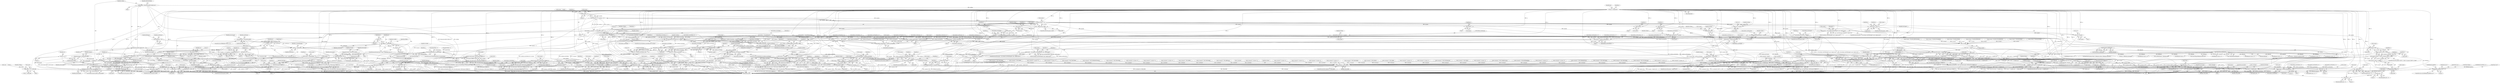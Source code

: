digraph "0_openmpt_61fc6d3030a4d4283105cb5fb46b27b42fa5575e_1@array" {
"1000652" [label="(Call,&m = rowBase[chn])"];
"1000586" [label="(Call,rowBase = Patterns[actualPat].GetRow(row))"];
"1000588" [label="(Call,Patterns[actualPat].GetRow(row))"];
"1000579" [label="(Call,row < patternLength)"];
"1000576" [label="(Call,row = 0)"];
"1000582" [label="(Call,row++)"];
"1000629" [label="(Call,row & 3)"];
"1000620" [label="(Call,row & 1)"];
"1000611" [label="(Call,row & 3)"];
"1000570" [label="(Call,patternLength * 4u)"];
"1000449" [label="(Call,patternLength = fileHeader.patternLength)"];
"1000148" [label="(Call,ValidateHeader(fileHeader))"];
"1000141" [label="(Call,file.ReadStruct(fileHeader))"];
"1000563" [label="(Call,Patterns.Insert(actualPat, patternLength))"];
"1000532" [label="(Call,actualPat = pat)"];
"1000525" [label="(Call,pat < numPatterns)"];
"1000528" [label="(Call,pat++)"];
"1000522" [label="(Call,pat = 0)"];
"1000436" [label="(Call,numPatterns = 128)"];
"1000474" [label="(Call,pat < numPatterns)"];
"1000471" [label="(Call,pat = 0)"];
"1000477" [label="(Call,pat++)"];
"1000445" [label="(Call,numPatterns = file.ReadUint16BE())"];
"1000546" [label="(Call,actualPat == 0xFFFF)"];
"1000542" [label="(Call,actualPat = file.ReadUint16BE())"];
"1000503" [label="(Call,patternLength * 4u)"];
"1000489" [label="(Call,patternLength = file.ReadUint16BE())"];
"1000550" [label="(Call,patternLength = file.ReadUint16BE())"];
"1000693" [label="(Call,m.note += 24 + NOTE_MIN)"];
"1000707" [label="(Call,m.param >> 4)"];
"1000706" [label="(Call,(m.param >> 4) | (m.param << 4))"];
"1000704" [label="(Call,swapped = (m.param >> 4) | (m.param << 4))"];
"1000938" [label="(Call,globalVolSlide = swapped)"];
"1001990" [label="(Call,!didGlobalVolSlide && globalVolSlide)"];
"1002000" [label="(Call,m.param = globalVolSlide)"];
"1002006" [label="(Call,m.param & 0x0F)"];
"1002011" [label="(Call,m.param |= 0xF0)"];
"1002018" [label="(Call,m.param & 0xF0)"];
"1002023" [label="(Call,m.param |= 0x0F)"];
"1000990" [label="(Call,chnMem.autoVolSlide = swapped)"];
"1001753" [label="(Call,chnMem.autoVolSlide && !m.volcmd)"];
"1001763" [label="(Call,chnMem.autoVolSlide & 0xF0)"];
"1001778" [label="(Call,chnMem.autoVolSlide >> 4)"];
"1001774" [label="(Call,m.vol = chnMem.autoVolSlide >> 4)"];
"1001908" [label="(Call,!didVolSlide && chnMem.autoVolSlide)"];
"1001920" [label="(Call,m.param = chnMem.autoVolSlide)"];
"1001928" [label="(Call,m.param & 0x0F)"];
"1001933" [label="(Call,m.param |= 0xF0)"];
"1001940" [label="(Call,m.param & 0xF0)"];
"1001945" [label="(Call,m.param |= 0x0F)"];
"1001794" [label="(Call,chnMem.autoVolSlide & 0xF)"];
"1001790" [label="(Call,m.vol = chnMem.autoVolSlide & 0xF)"];
"1001563" [label="(Call,m.param = swapped)"];
"1001569" [label="(Call,m.param & 0xF0)"];
"1001574" [label="(Call,m.param |= 0x0F)"];
"1001581" [label="(Call,m.param & 0x0F)"];
"1001586" [label="(Call,m.param |= 0xF0)"];
"1000712" [label="(Call,m.param << 4)"];
"1000792" [label="(Call,std::min(m.param, ModCommand::PARAM(15)))"];
"1000790" [label="(Call,0x10 | std::min(m.param, ModCommand::PARAM(15)))"];
"1000786" [label="(Call,chnMem.autoFinePorta = 0x10 | std::min(m.param, ModCommand::PARAM(15)))"];
"1001855" [label="(Call,m.param = chnMem.autoFinePorta)"];
"1000830" [label="(Call,std::min(m.param, ModCommand::PARAM(15)))"];
"1000828" [label="(Call,0x20 | std::min(m.param, ModCommand::PARAM(15)))"];
"1000824" [label="(Call,chnMem.autoFinePorta = 0x20 | std::min(m.param, ModCommand::PARAM(15)))"];
"1000867" [label="(Call,chnMem.autoPortaUp = m.param)"];
"1001819" [label="(Call,m.param = chnMem.autoPortaUp)"];
"1000905" [label="(Call,chnMem.autoPortaDown = m.param)"];
"1001837" [label="(Call,m.param = chnMem.autoPortaDown)"];
"1000963" [label="(Call,std::min(m.param, ModCommand::PARAM(15)))"];
"1000961" [label="(Call,0x10 | std::min(m.param, ModCommand::PARAM(15)))"];
"1000957" [label="(Call,m.param = 0x10 | std::min(m.param, ModCommand::PARAM(15)))"];
"1000982" [label="(Call,std::min(m.param, ModCommand::PARAM(15)))"];
"1000980" [label="(Call,0x20 | std::min(m.param, ModCommand::PARAM(15)))"];
"1000976" [label="(Call,m.param = 0x20 | std::min(m.param, ModCommand::PARAM(15)))"];
"1001011" [label="(Call,m.vol = m.param)"];
"1001035" [label="(Call,m.param & 0xF0)"];
"1001050" [label="(Call,m.param >> 4)"];
"1001046" [label="(Call,m.vol = m.param >> 4)"];
"1001057" [label="(Call,m.param & 0x0F)"];
"1001072" [label="(Call,m.param & 0xF)"];
"1001068" [label="(Call,m.vol = m.param & 0xF)"];
"1001121" [label="(Call,m.param & 0xF)"];
"1001117" [label="(Call,fileHeader.speedFrac = m.param & 0xF)"];
"1000596" [label="(Call,fileHeader.speedFrac & 3)"];
"1001126" [label="(Call,m.param >>= 4)"];
"1001133" [label="(Call,chnMem.autoVibrato = m.param)"];
"1001895" [label="(Call,m.param = chnMem.vibratoMem = chnMem.autoVibrato)"];
"1001899" [label="(Call,chnMem.vibratoMem = chnMem.autoVibrato)"];
"1001157" [label="(Call,m.param & 0xF)"];
"1001162" [label="(Call,chnMem.autoTremolo = m.param)"];
"1001964" [label="(Call,m.param = chnMem.autoTremolo)"];
"1001208" [label="(Call,chnMem.autoTonePorta = m.param)"];
"1001873" [label="(Call,m.param = chnMem.tonePortaMem = chnMem.autoTonePorta)"];
"1001877" [label="(Call,chnMem.tonePortaMem = chnMem.autoTonePorta)"];
"1001259" [label="(Call,m.param--)"];
"1001264" [label="(Call,m.param < std::min(mpt::size(ModSample().cues), loopList.size()))"];
"1001280" [label="(Call,m.vol = m.param)"];
"1001319" [label="(Call,m.param--)"];
"1001324" [label="(Call,m.param < loopList.size())"];
"1001400" [label="(Call,m.param--)"];
"1001405" [label="(Call,m.param < std::min(mpt::size(ModSample().cues), loopList.size()))"];
"1001421" [label="(Call,m.vol = m.param)"];
"1001498" [label="(Call,m.param--)"];
"1001503" [label="(Call,m.param < loopList.size())"];
"1001594" [label="(Call,m.param & 0xF0)"];
"1001604" [label="(Call,m.param >> 4)"];
"1001600" [label="(Call,chnMem.autoVolSlide = m.param >> 4)"];
"1001631" [label="(Call,m.param & 0xF)"];
"1001629" [label="(Call,0xC0 | (m.param & 0xF))"];
"1001625" [label="(Call,m.param = 0xC0 | (m.param & 0xF))"];
"1001649" [label="(Call,std::min(m.param, ModCommand::PARAM(15)))"];
"1001647" [label="(Call,0xD0 | std::min(m.param, ModCommand::PARAM(15)))"];
"1001643" [label="(Call,m.param = 0xD0 | std::min(m.param, ModCommand::PARAM(15)))"];
"1001668" [label="(Call,std::min(m.param, ModCommand::PARAM(15)))"];
"1001666" [label="(Call,0x90 | std::min(m.param, ModCommand::PARAM(15)))"];
"1001662" [label="(Call,m.param = 0x90 | std::min(m.param, ModCommand::PARAM(15)))"];
"1001686" [label="(Call,m.param & 0xF0)"];
"1001685" [label="(Call,(m.param & 0xF0) == 0x60)"];
"1001684" [label="(Call,(m.param & 0xF0) == 0x60 || (m.param & 0xF0) == 0xE0)"];
"1001693" [label="(Call,m.param & 0xF0)"];
"1001692" [label="(Call,(m.param & 0xF0) == 0xE0)"];
"1001717" [label="(Call,m.param < 0x20)"];
"1000719" [label="(Call,m.command & 0xF0)"];
"1000718" [label="(Call,(m.command & 0xF0) == 0xF0)"];
"1001803" [label="(Call,m.command == CMD_NONE)"];
"1000749" [label="(Call,m.command = CMD_NONE)"];
"1001742" [label="(Call,m.command = CMD_NONE)"];
"1001239" [label="(Call,m.instr && m.instr <= loopInfo.size())"];
"1001254" [label="(Call,m.instr - 1)"];
"1001299" [label="(Call,m.instr && m.instr <= loopInfo.size())"];
"1001314" [label="(Call,m.instr - 1)"];
"1001380" [label="(Call,m.instr && m.instr <= loopInfo.size())"];
"1001395" [label="(Call,m.instr - 1)"];
"1001433" [label="(Call,m.instr - 1)"];
"1001446" [label="(Call,m.instr - 1)"];
"1001461" [label="(Call,m.instr - 1)"];
"1001478" [label="(Call,m.instr && m.instr <= loopInfo.size())"];
"1001493" [label="(Call,m.instr - 1)"];
"1001243" [label="(Call,m.instr <= loopInfo.size())"];
"1001303" [label="(Call,m.instr <= loopInfo.size())"];
"1001384" [label="(Call,m.instr <= loopInfo.size())"];
"1001482" [label="(Call,m.instr <= loopInfo.size())"];
"1001757" [label="(Call,!m.volcmd)"];
"1000538" [label="(Identifier,fileHeader)"];
"1001503" [label="(Call,m.param < loopList.size())"];
"1001914" [label="(Block,)"];
"1000622" [label="(Literal,1)"];
"1000943" [label="(Identifier,m)"];
"1001208" [label="(Call,chnMem.autoTonePorta = m.param)"];
"1000720" [label="(Call,m.command)"];
"1000574" [label="(ControlStructure,for(ROWINDEX row = 0; row < patternLength; row++))"];
"1001878" [label="(Call,chnMem.tonePortaMem)"];
"1000724" [label="(Literal,0xF0)"];
"1000572" [label="(Literal,4u)"];
"1001384" [label="(Call,m.instr <= loopInfo.size())"];
"1000803" [label="(Call,chnMem.autoPortaDown = 0)"];
"1001669" [label="(Call,m.param)"];
"1000613" [label="(Literal,3)"];
"1001558" [label="(Call,m.command = CMD_VOLUMESLIDE)"];
"1000995" [label="(Call,m.command = m.param = 0)"];
"1000231" [label="(Call,chunkSize = fileHeader.sampleStructSize)"];
"1002022" [label="(Literal,0xF0)"];
"1000712" [label="(Call,m.param << 4)"];
"1002039" [label="(Call,fileHeader.version > 0)"];
"1000140" [label="(Call,!file.ReadStruct(fileHeader))"];
"1001314" [label="(Call,m.instr - 1)"];
"1001418" [label="(Identifier,m)"];
"1001125" [label="(Literal,0xF)"];
"1001303" [label="(Call,m.instr <= loopInfo.size())"];
"1001762" [label="(ControlStructure,if(chnMem.autoVolSlide & 0xF0))"];
"1000714" [label="(Identifier,m)"];
"1000471" [label="(Call,pat = 0)"];
"1001308" [label="(Block,)"];
"1002012" [label="(Call,m.param)"];
"1000568" [label="(Call,channels * patternLength * 4u)"];
"1001588" [label="(Identifier,m)"];
"1000674" [label="(Call,m.command = data[2])"];
"1001307" [label="(Call,loopInfo.size())"];
"1001287" [label="(Call,m.command = m.param = 0)"];
"1000905" [label="(Call,chnMem.autoPortaDown = m.param)"];
"1001072" [label="(Call,m.param & 0xF)"];
"1001653" [label="(Call,ModCommand::PARAM(15))"];
"1001644" [label="(Call,m.param)"];
"1000582" [label="(Call,row++)"];
"1001939" [label="(ControlStructure,if(m.param & 0xF0))"];
"1001062" [label="(Block,)"];
"1000534" [label="(Identifier,pat)"];
"1002018" [label="(Call,m.param & 0xF0)"];
"1001389" [label="(Block,)"];
"1001486" [label="(Call,loopInfo.size())"];
"1000459" [label="(Call,fileHeader.version > 0)"];
"1001263" [label="(ControlStructure,if(m.param < std::min(mpt::size(ModSample().cues), loopList.size())))"];
"1000644" [label="(Block,)"];
"1000790" [label="(Call,0x10 | std::min(m.param, ModCommand::PARAM(15)))"];
"1001657" [label="(Call,m.command = CMD_MODCMDEX)"];
"1001590" [label="(Literal,0xF0)"];
"1001807" [label="(Identifier,CMD_NONE)"];
"1000493" [label="(Identifier,channels)"];
"1001238" [label="(ControlStructure,if(m.instr && m.instr <= loopInfo.size()))"];
"1000808" [label="(Call,chnMem.autoTonePorta = 0)"];
"1001280" [label="(Call,m.vol = m.param)"];
"1001379" [label="(ControlStructure,if(m.instr && m.instr <= loopInfo.size()))"];
"1001392" [label="(Identifier,loopList)"];
"1000570" [label="(Call,patternLength * 4u)"];
"1001735" [label="(Call,m.command = CMD_TEMPO)"];
"1000545" [label="(ControlStructure,if(actualPat == 0xFFFF))"];
"1001798" [label="(Literal,0xF)"];
"1000533" [label="(Identifier,actualPat)"];
"1001900" [label="(Call,chnMem.vibratoMem)"];
"1001547" [label="(Call,m.command = m.param = 0)"];
"1000631" [label="(Literal,3)"];
"1000654" [label="(Call,rowBase[chn])"];
"1000871" [label="(Call,m.param)"];
"1000583" [label="(Identifier,row)"];
"1001514" [label="(Identifier,loopList)"];
"1001643" [label="(Call,m.param = 0xD0 | std::min(m.param, ModCommand::PARAM(15)))"];
"1001012" [label="(Call,m.vol)"];
"1001928" [label="(Call,m.param & 0x0F)"];
"1001582" [label="(Call,m.param)"];
"1001956" [label="(Identifier,chnMem)"];
"1000584" [label="(Block,)"];
"1001725" [label="(Identifier,m)"];
"1001076" [label="(Literal,0xF)"];
"1000449" [label="(Call,patternLength = fileHeader.patternLength)"];
"1001601" [label="(Call,chnMem.autoVolSlide)"];
"1001162" [label="(Call,chnMem.autoTremolo = m.param)"];
"1001068" [label="(Call,m.vol = m.param & 0xF)"];
"1001502" [label="(ControlStructure,if(m.param < loopList.size()))"];
"1000834" [label="(Call,ModCommand::PARAM(15))"];
"1000718" [label="(Call,(m.command & 0xF0) == 0xF0)"];
"1001965" [label="(Call,m.param)"];
"1000142" [label="(Identifier,fileHeader)"];
"1001737" [label="(Identifier,m)"];
"1002015" [label="(Literal,0xF0)"];
"1001790" [label="(Call,m.vol = chnMem.autoVolSlide & 0xF)"];
"1000581" [label="(Identifier,patternLength)"];
"1000652" [label="(Call,&m = rowBase[chn])"];
"1001752" [label="(ControlStructure,if(chnMem.autoVolSlide && !m.volcmd))"];
"1001933" [label="(Call,m.param |= 0xF0)"];
"1000884" [label="(Call,m.command = m.param = 0)"];
"1000997" [label="(Identifier,m)"];
"1000868" [label="(Call,chnMem.autoPortaUp)"];
"1001054" [label="(Literal,4)"];
"1000602" [label="(JumpTarget,default:)"];
"1000612" [label="(Identifier,row)"];
"1000541" [label="(Block,)"];
"1001622" [label="(Identifier,m)"];
"1001620" [label="(Call,m.command = CMD_MODCMDEX)"];
"1000525" [label="(Call,pat < numPatterns)"];
"1001158" [label="(Call,m.param)"];
"1001405" [label="(Call,m.param < std::min(mpt::size(ModSample().cues), loopList.size()))"];
"1001750" [label="(Identifier,didVolSlide)"];
"1001498" [label="(Call,m.param--)"];
"1000505" [label="(Literal,4u)"];
"1001764" [label="(Call,chnMem.autoVolSlide)"];
"1001968" [label="(Call,chnMem.autoTremolo)"];
"1001911" [label="(Call,chnMem.autoVolSlide)"];
"1001459" [label="(Call,nonLooped[m.instr - 1])"];
"1000957" [label="(Call,m.param = 0x10 | std::min(m.param, ModCommand::PARAM(15)))"];
"1001299" [label="(Call,m.instr && m.instr <= loopInfo.size())"];
"1001122" [label="(Call,m.param)"];
"1000621" [label="(Identifier,row)"];
"1000136" [label="(Block,)"];
"1001718" [label="(Call,m.param)"];
"1000707" [label="(Call,m.param >> 4)"];
"1000438" [label="(Literal,128)"];
"1001753" [label="(Call,chnMem.autoVolSlide && !m.volcmd)"];
"1000490" [label="(Identifier,patternLength)"];
"1001767" [label="(Literal,0xF0)"];
"1000938" [label="(Call,globalVolSlide = swapped)"];
"1001490" [label="(Identifier,loopList)"];
"1001635" [label="(Literal,0xF)"];
"1001244" [label="(Call,m.instr)"];
"1000345" [label="(Call,fileHeader.version >= 1)"];
"1000933" [label="(Call,globalVolSlide = 0)"];
"1001324" [label="(Call,m.param < loopList.size())"];
"1000694" [label="(Call,m.note)"];
"1001137" [label="(Call,m.param)"];
"1001942" [label="(Identifier,m)"];
"1001450" [label="(Literal,1)"];
"1000456" [label="(Identifier,channels)"];
"1001563" [label="(Call,m.param = swapped)"];
"1000503" [label="(Call,patternLength * 4u)"];
"1000800" [label="(Identifier,chnMem)"];
"1000798" [label="(Call,chnMem.autoPortaUp = 0)"];
"1001991" [label="(Call,!didGlobalVolSlide)"];
"1000477" [label="(Call,pat++)"];
"1001881" [label="(Call,chnMem.autoTonePorta)"];
"1001591" [label="(ControlStructure,break;)"];
"1000189" [label="(Call,ReadOrderFromArray(Order(), fileHeader.orderList, fileHeader.numOrders))"];
"1001259" [label="(Call,m.param--)"];
"1000779" [label="(Call,m.command = CMD_PORTAMENTODOWN)"];
"1001335" [label="(Identifier,loopList)"];
"1000723" [label="(Literal,0xF0)"];
"1000610" [label="(Call,(row & 3) == 0)"];
"1001425" [label="(Call,m.param)"];
"1001069" [label="(Call,m.vol)"];
"1001757" [label="(Call,!m.volcmd)"];
"1001604" [label="(Call,m.param >> 4)"];
"1000549" [label="(ControlStructure,break;)"];
"1001465" [label="(Literal,1)"];
"1001608" [label="(Literal,4)"];
"1000753" [label="(Identifier,CMD_NONE)"];
"1001951" [label="(Identifier,didVolSlide)"];
"1000439" [label="(ControlStructure,if(fileHeader.version == 0))"];
"1000900" [label="(Call,chnMem.autoPortaUp = 0)"];
"1002011" [label="(Call,m.param |= 0xF0)"];
"1002017" [label="(ControlStructure,if(m.param & 0xF0))"];
"1000446" [label="(Identifier,numPatterns)"];
"1000759" [label="(Block,)"];
"1000646" [label="(Call,&chnMem = channelMemory[chn])"];
"1000208" [label="(Call,smp < fileHeader.numSamples)"];
"1000963" [label="(Call,std::min(m.param, ModCommand::PARAM(15)))"];
"1000520" [label="(ControlStructure,for(uint16 pat = 0; pat < numPatterns; pat++))"];
"1000914" [label="(Identifier,chnMem)"];
"1001209" [label="(Call,chnMem.autoTonePorta)"];
"1000793" [label="(Call,m.param)"];
"1000564" [label="(Identifier,actualPat)"];
"1000440" [label="(Call,fileHeader.version == 0)"];
"1000529" [label="(Identifier,pat)"];
"1000971" [label="(Call,m.command = CMD_MODCMDEX)"];
"1001203" [label="(Call,chnMem.autoPortaDown = 0)"];
"1001899" [label="(Call,chnMem.vibratoMem = chnMem.autoVibrato)"];
"1001849" [label="(Block,)"];
"1001058" [label="(Call,m.param)"];
"1001258" [label="(Literal,1)"];
"1001315" [label="(Call,m.instr)"];
"1000906" [label="(Call,chnMem.autoPortaDown)"];
"1001255" [label="(Call,m.instr)"];
"1001947" [label="(Identifier,m)"];
"1001636" [label="(ControlStructure,break;)"];
"1001247" [label="(Call,loopInfo.size())"];
"1000917" [label="(Call,m.command = m.param = 0)"];
"1000667" [label="(Call,m.note    = data[1])"];
"1001447" [label="(Call,m.instr)"];
"1001697" [label="(Literal,0xF0)"];
"1001268" [label="(Call,std::min(mpt::size(ModSample().cues), loopList.size()))"];
"1000576" [label="(Call,row = 0)"];
"1001778" [label="(Call,chnMem.autoVolSlide >> 4)"];
"1001034" [label="(ControlStructure,if(m.param & 0xF0))"];
"1001805" [label="(Identifier,m)"];
"1000628" [label="(Call,(row & 3) != 3)"];
"1001020" [label="(Identifier,chnMem)"];
"1001632" [label="(Call,m.param)"];
"1001574" [label="(Call,m.param |= 0x0F)"];
"1000479" [label="(Block,)"];
"1001466" [label="(Call,m.command = m.param = 0)"];
"1001368" [label="(Call,m.command = m.param = 0)"];
"1001063" [label="(Call,m.volcmd = VOLCMD_VOLSLIDEUP)"];
"1001782" [label="(Literal,4)"];
"1000450" [label="(Identifier,patternLength)"];
"1001794" [label="(Call,chnMem.autoVolSlide & 0xF)"];
"1001275" [label="(Call,m.volcmd = VOLCMD_OFFSET)"];
"1002032" [label="(Identifier,m_nSamplePreAmp)"];
"1001723" [label="(Call,m.command = CMD_SPEED)"];
"1001036" [label="(Call,m.param)"];
"1001117" [label="(Call,fileHeader.speedFrac = m.param & 0xF)"];
"1001128" [label="(Identifier,m)"];
"1001662" [label="(Call,m.param = 0x90 | std::min(m.param, ModCommand::PARAM(15)))"];
"1001859" [label="(Call,chnMem.autoFinePorta)"];
"1001903" [label="(Call,chnMem.autoVibrato)"];
"1001686" [label="(Call,m.param & 0xF0)"];
"1001693" [label="(Call,m.param & 0xF0)"];
"1001549" [label="(Identifier,m)"];
"1002013" [label="(Identifier,m)"];
"1000711" [label="(Literal,4)"];
"1001573" [label="(Literal,0xF0)"];
"1000580" [label="(Identifier,row)"];
"1001605" [label="(Call,m.param)"];
"1000562" [label="(Call,!Patterns.Insert(actualPat, patternLength))"];
"1001795" [label="(Call,chnMem.autoVolSlide)"];
"1001177" [label="(Identifier,m)"];
"1001370" [label="(Identifier,m)"];
"1001769" [label="(Call,m.volcmd = VOLCMD_FINEVOLUP)"];
"1000952" [label="(Call,m.command = CMD_MODCMDEX)"];
"1001668" [label="(Call,std::min(m.param, ModCommand::PARAM(15)))"];
"1000548" [label="(Literal,0xFFFF)"];
"1000546" [label="(Call,actualPat == 0xFFFF)"];
"1000168" [label="(Call,m_nDefaultSpeed = fileHeader.speed)"];
"1001240" [label="(Call,m.instr)"];
"1000830" [label="(Call,std::min(m.param, ModCommand::PARAM(15)))"];
"1001300" [label="(Call,m.instr)"];
"1001945" [label="(Call,m.param |= 0x0F)"];
"1001079" [label="(Identifier,chnMem)"];
"1000912" [label="(Call,chnMem.autoTonePorta = 0)"];
"1000614" [label="(Literal,0)"];
"1001989" [label="(ControlStructure,if(!didGlobalVolSlide && globalVolSlide))"];
"1001873" [label="(Call,m.param = chnMem.tonePortaMem = chnMem.autoTonePorta)"];
"1000530" [label="(Block,)"];
"1001935" [label="(Identifier,m)"];
"1000765" [label="(Call,m.command = CMD_ARPEGGIO)"];
"1000705" [label="(Identifier,swapped)"];
"1001754" [label="(Call,chnMem.autoVolSlide)"];
"1001804" [label="(Call,m.command)"];
"1000958" [label="(Call,m.param)"];
"1001568" [label="(ControlStructure,if(m.param & 0xF0))"];
"1001497" [label="(Literal,1)"];
"1000757" [label="(Identifier,m)"];
"1001015" [label="(Call,m.param)"];
"1000447" [label="(Call,file.ReadUint16BE())"];
"1000700" [label="(Call,chnMem = ChannelMemory())"];
"1001504" [label="(Call,m.param)"];
"1000643" [label="(Identifier,chn)"];
"1000836" [label="(Call,chnMem.autoPortaUp = 0)"];
"1001073" [label="(Call,m.param)"];
"1001041" [label="(Call,m.volcmd = VOLCMD_VOLSLIDEDOWN)"];
"1001791" [label="(Call,m.vol)"];
"1001889" [label="(Block,)"];
"1001157" [label="(Call,m.param & 0xF)"];
"1001944" [label="(Literal,0xF0)"];
"1000469" [label="(ControlStructure,for(uint16 pat = 0; pat < numPatterns; pat++))"];
"1001819" [label="(Call,m.param = chnMem.autoPortaUp)"];
"1001716" [label="(ControlStructure,if(m.param < 0x20))"];
"1001175" [label="(Call,m.command = m.param = 0)"];
"1001578" [label="(Literal,0x0F)"];
"1001248" [label="(Block,)"];
"1001433" [label="(Call,m.instr - 1)"];
"1000491" [label="(Call,file.ReadUint16BE())"];
"1001650" [label="(Call,m.param)"];
"1000623" [label="(Literal,0)"];
"1001598" [label="(Literal,0xF0)"];
"1001161" [label="(Literal,0xF)"];
"1001576" [label="(Identifier,m)"];
"1001626" [label="(Call,m.param)"];
"1001924" [label="(Call,chnMem.autoVolSlide)"];
"1001687" [label="(Call,m.param)"];
"1000988" [label="(ControlStructure,break;)"];
"1000148" [label="(Call,ValidateHeader(fileHeader))"];
"1001325" [label="(Call,m.param)"];
"1001404" [label="(ControlStructure,if(m.param < std::min(mpt::size(ModSample().cues), loopList.size())))"];
"1001401" [label="(Call,m.param)"];
"1001630" [label="(Literal,0xC0)"];
"1001478" [label="(Call,m.instr && m.instr <= loopInfo.size())"];
"1002008" [label="(Identifier,m)"];
"1001462" [label="(Call,m.instr)"];
"1002006" [label="(Call,m.param & 0x0F)"];
"1001077" [label="(Call,chnMem.autoVolSlide = 0)"];
"1001212" [label="(Call,m.param)"];
"1001406" [label="(Call,m.param)"];
"1001388" [label="(Call,loopInfo.size())"];
"1001813" [label="(Block,)"];
"1000969" [label="(ControlStructure,break;)"];
"1000786" [label="(Call,chnMem.autoFinePorta = 0x10 | std::min(m.param, ModCommand::PARAM(15)))"];
"1000536" [label="(Call,fileHeader.version > 0)"];
"1000787" [label="(Call,chnMem.autoFinePorta)"];
"1001721" [label="(Literal,0x20)"];
"1001856" [label="(Call,m.param)"];
"1002001" [label="(Call,m.param)"];
"1001595" [label="(Call,m.param)"];
"1001811" [label="(Identifier,chnMem)"];
"1001437" [label="(Literal,1)"];
"1001774" [label="(Call,m.vol = chnMem.autoVolSlide >> 4)"];
"1000517" [label="(Call,globalVolSlide = 0)"];
"1000749" [label="(Call,m.command = CMD_NONE)"];
"1001838" [label="(Call,m.param)"];
"1001312" [label="(Call,loopInfo[m.instr - 1])"];
"1001990" [label="(Call,!didGlobalVolSlide && globalVolSlide)"];
"1001895" [label="(Call,m.param = chnMem.vibratoMem = chnMem.autoVibrato)"];
"1000476" [label="(Identifier,numPatterns)"];
"1001432" [label="(Identifier,nonLooped)"];
"1000824" [label="(Call,chnMem.autoFinePorta = 0x20 | std::min(m.param, ModCommand::PARAM(15)))"];
"1000175" [label="(Call,ConvertTempo(fileHeader.timerCount))"];
"1001409" [label="(Call,std::min(mpt::size(ModSample().cues), loopList.size()))"];
"1000708" [label="(Call,m.param)"];
"1000611" [label="(Call,row & 3)"];
"1001609" [label="(Call,m.command = m.param = 0)"];
"1000876" [label="(Identifier,chnMem)"];
"1001265" [label="(Call,m.param)"];
"1001264" [label="(Call,m.param < std::min(mpt::size(ModSample().cues), loopList.size()))"];
"1000879" [label="(Call,chnMem.autoTonePorta = 0)"];
"1001217" [label="(Identifier,chnMem)"];
"1001444" [label="(Call,nonLooped[m.instr - 1])"];
"1001298" [label="(ControlStructure,if(m.instr && m.instr <= loopInfo.size()))"];
"1002182" [label="(MethodReturn,bool)"];
"1001775" [label="(Call,m.vol)"];
"1000532" [label="(Call,actualPat = pat)"];
"1001743" [label="(Call,m.command)"];
"1001198" [label="(Call,chnMem.autoPortaUp = 0)"];
"1000693" [label="(Call,m.note += 24 + NOTE_MIN)"];
"1001647" [label="(Call,0xD0 | std::min(m.param, ModCommand::PARAM(15)))"];
"1001934" [label="(Call,m.param)"];
"1001771" [label="(Identifier,m)"];
"1001166" [label="(Call,m.param)"];
"1000813" [label="(Call,m.command = m.param = 0)"];
"1001399" [label="(Literal,1)"];
"1001304" [label="(Call,m.instr)"];
"1000701" [label="(Identifier,chnMem)"];
"1000681" [label="(Call,m.param   = data[3])"];
"1000939" [label="(Identifier,globalVolSlide)"];
"1000587" [label="(Identifier,rowBase)"];
"1001320" [label="(Call,m.param)"];
"1001571" [label="(Identifier,m)"];
"1000595" [label="(ControlStructure,switch(fileHeader.speedFrac & 3))"];
"1001994" [label="(Block,)"];
"1001917" [label="(Identifier,m)"];
"1001701" [label="(Identifier,m)"];
"1001787" [label="(Identifier,m)"];
"1002000" [label="(Call,m.param = globalVolSlide)"];
"1001648" [label="(Literal,0xD0)"];
"1000619" [label="(Call,(row & 1) == 0)"];
"1001260" [label="(Call,m.param)"];
"1001685" [label="(Call,(m.param & 0xF0) == 0x60)"];
"1001328" [label="(Call,loopList.size())"];
"1001239" [label="(Call,m.instr && m.instr <= loopInfo.size())"];
"1001059" [label="(Identifier,m)"];
"1000981" [label="(Literal,0x20)"];
"1000697" [label="(Call,24 + NOTE_MIN)"];
"1001920" [label="(Call,m.param = chnMem.autoVolSlide)"];
"1001254" [label="(Call,m.instr - 1)"];
"1001422" [label="(Call,m.vol)"];
"1001674" [label="(ControlStructure,break;)"];
"1000977" [label="(Call,m.param)"];
"1002007" [label="(Call,m.param)"];
"1001415" [label="(Block,)"];
"1001698" [label="(Literal,0xE0)"];
"1001779" [label="(Call,chnMem.autoVolSlide)"];
"1001057" [label="(Call,m.param & 0x0F)"];
"1000331" [label="(Call,fileHeader.version == 2)"];
"1000579" [label="(Call,row < patternLength)"];
"1001243" [label="(Call,m.instr <= loopInfo.size())"];
"1001131" [label="(ControlStructure,break;)"];
"1000526" [label="(Identifier,pat)"];
"1000962" [label="(Literal,0x10)"];
"1001039" [label="(Literal,0xF0)"];
"1001407" [label="(Identifier,m)"];
"1001946" [label="(Call,m.param)"];
"1001683" [label="(ControlStructure,if((m.param & 0xF0) == 0x60 || (m.param & 0xF0) == 0xE0))"];
"1001396" [label="(Call,m.instr)"];
"1001494" [label="(Call,m.instr)"];
"1001487" [label="(Block,)"];
"1000620" [label="(Call,row & 1)"];
"1001193" [label="(Call,chnMem.autoFinePorta = 0)"];
"1001823" [label="(Call,chnMem.autoPortaUp)"];
"1000528" [label="(Call,pat++)"];
"1000554" [label="(Identifier,channels)"];
"1001585" [label="(Literal,0x0F)"];
"1000437" [label="(Identifier,numPatterns)"];
"1000851" [label="(Call,m.command = m.param = 0)"];
"1000147" [label="(Call,!ValidateHeader(fileHeader))"];
"1001930" [label="(Identifier,m)"];
"1001050" [label="(Call,m.param >> 4)"];
"1001482" [label="(Call,m.instr <= loopInfo.size())"];
"1000721" [label="(Identifier,m)"];
"1001056" [label="(ControlStructure,if(m.param & 0x0F))"];
"1001765" [label="(Identifier,chnMem)"];
"1001728" [label="(Call,fileHeader.speedFrac = 0)"];
"1000578" [label="(Literal,0)"];
"1001940" [label="(Call,m.param & 0xF0)"];
"1000704" [label="(Call,swapped = (m.param >> 4) | (m.param << 4))"];
"1001684" [label="(Call,(m.param & 0xF0) == 0x60 || (m.param & 0xF0) == 0xE0)"];
"1000941" [label="(Call,m.command = m.param = 0)"];
"1000991" [label="(Call,chnMem.autoVolSlide)"];
"1001699" [label="(Call,m.command = CMD_MODCMDEX)"];
"1000588" [label="(Call,Patterns[actualPat].GetRow(row))"];
"1000482" [label="(Identifier,actualPat)"];
"1001172" [label="(Identifier,chnMem)"];
"1001676" [label="(Call,m.command = CMD_OFFSET)"];
"1001112" [label="(Call,m.command = CMD_SPEED)"];
"1000552" [label="(Call,file.ReadUint16BE())"];
"1000961" [label="(Call,0x10 | std::min(m.param, ModCommand::PARAM(15)))"];
"1000717" [label="(ControlStructure,if((m.command & 0xF0) == 0xF0))"];
"1001929" [label="(Call,m.param)"];
"1001600" [label="(Call,chnMem.autoVolSlide = m.param >> 4)"];
"1001667" [label="(Literal,0x90)"];
"1000632" [label="(Literal,3)"];
"1000451" [label="(Call,fileHeader.patternLength)"];
"1001941" [label="(Call,m.param)"];
"1000838" [label="(Identifier,chnMem)"];
"1001909" [label="(Call,!didVolSlide)"];
"1001416" [label="(Call,m.volcmd = VOLCMD_OFFSET)"];
"1001567" [label="(Identifier,swapped)"];
"1000577" [label="(Identifier,row)"];
"1001006" [label="(Call,m.volcmd = VOLCMD_VOLUME)"];
"1001046" [label="(Call,m.vol = m.param >> 4)"];
"1001625" [label="(Call,m.param = 0xC0 | (m.param & 0xF))"];
"1000507" [label="(Identifier,patOffset)"];
"1001326" [label="(Identifier,m)"];
"1001461" [label="(Call,m.instr - 1)"];
"1001311" [label="(Identifier,loopList)"];
"1001318" [label="(Literal,1)"];
"1000551" [label="(Identifier,patternLength)"];
"1001599" [label="(Block,)"];
"1001051" [label="(Call,m.param)"];
"1001747" [label="(ControlStructure,break;)"];
"1001479" [label="(Call,m.instr)"];
"1002024" [label="(Call,m.param)"];
"1001220" [label="(Call,m.command = m.param = 0)"];
"1001323" [label="(ControlStructure,if(m.param < loopList.size()))"];
"1001133" [label="(Call,chnMem.autoVibrato = m.param)"];
"1000442" [label="(Identifier,fileHeader)"];
"1001964" [label="(Call,m.param = chnMem.autoTremolo)"];
"1001742" [label="(Call,m.command = CMD_NONE)"];
"1000994" [label="(Identifier,swapped)"];
"1001831" [label="(Block,)"];
"1001121" [label="(Call,m.param & 0xF)"];
"1002005" [label="(ControlStructure,if(m.param & 0x0F))"];
"1001908" [label="(Call,!didVolSlide && chnMem.autoVolSlide)"];
"1001385" [label="(Call,m.instr)"];
"1000629" [label="(Call,row & 3)"];
"1001065" [label="(Identifier,m)"];
"1001393" [label="(Call,loopInfo[m.instr - 1])"];
"1001134" [label="(Call,chnMem.autoVibrato)"];
"1000589" [label="(Identifier,row)"];
"1001564" [label="(Call,m.param)"];
"1000895" [label="(Call,chnMem.autoFinePorta = 0)"];
"1001611" [label="(Identifier,m)"];
"1001156" [label="(ControlStructure,if(m.param & 0xF))"];
"1001803" [label="(Call,m.command == CMD_NONE)"];
"1000237" [label="(Call,fileHeader.version == 2)"];
"1001023" [label="(Call,m.command = m.param = 0)"];
"1001758" [label="(Call,m.volcmd)"];
"1000625" [label="(JumpTarget,case 3:)"];
"1002010" [label="(Literal,0x0F)"];
"1002027" [label="(Literal,0x0F)"];
"1000141" [label="(Call,file.ReadStruct(fileHeader))"];
"1002029" [label="(Identifier,didGlobalVolSlide)"];
"1000831" [label="(Call,m.param)"];
"1001958" [label="(Block,)"];
"1001231" [label="(Call,m.command = CMD_POSITIONJUMP)"];
"1001837" [label="(Call,m.param = chnMem.autoPortaDown)"];
"1000527" [label="(Identifier,numPatterns)"];
"1000742" [label="(Call,m.command = CMD_TEMPO)"];
"1000909" [label="(Call,m.param)"];
"1001011" [label="(Call,m.vol = m.param)"];
"1001319" [label="(Call,m.param--)"];
"1001717" [label="(Call,m.param < 0x20)"];
"1001082" [label="(Call,m.command = m.param = 0)"];
"1000653" [label="(Identifier,m)"];
"1001400" [label="(Call,m.param--)"];
"1000828" [label="(Call,0x20 | std::min(m.param, ModCommand::PARAM(15)))"];
"1001266" [label="(Identifier,m)"];
"1000542" [label="(Call,actualPat = file.ReadUint16BE())"];
"1000867" [label="(Call,chnMem.autoPortaUp = m.param)"];
"1001507" [label="(Call,loopList.size())"];
"1000473" [label="(Literal,0)"];
"1001040" [label="(Block,)"];
"1001251" [label="(Identifier,loopList)"];
"1000796" [label="(Call,ModCommand::PARAM(15))"];
"1001289" [label="(Identifier,m)"];
"1000706" [label="(Call,(m.param >> 4) | (m.param << 4))"];
"1001763" [label="(Call,chnMem.autoVolSlide & 0xF0)"];
"1001629" [label="(Call,0xC0 | (m.param & 0xF))"];
"1000544" [label="(Call,file.ReadUint16BE())"];
"1001594" [label="(Call,m.param & 0xF0)"];
"1001690" [label="(Literal,0xF0)"];
"1000825" [label="(Call,chnMem.autoFinePorta)"];
"1002019" [label="(Call,m.param)"];
"1001395" [label="(Call,m.instr - 1)"];
"1000792" [label="(Call,std::min(m.param, ModCommand::PARAM(15)))"];
"1001692" [label="(Call,(m.param & 0xF0) == 0xE0)"];
"1000445" [label="(Call,numPatterns = file.ReadUint16BE())"];
"1001586" [label="(Call,m.param |= 0xF0)"];
"1000829" [label="(Literal,0x20)"];
"1001587" [label="(Call,m.param)"];
"1000980" [label="(Call,0x20 | std::min(m.param, ModCommand::PARAM(15)))"];
"1001949" [label="(Literal,0x0F)"];
"1001061" [label="(Literal,0x0F)"];
"1002004" [label="(Identifier,globalVolSlide)"];
"1000592" [label="(Identifier,didGlobalVolSlide)"];
"1001434" [label="(Call,m.instr)"];
"1001421" [label="(Call,m.vol = m.param)"];
"1000692" [label="(Block,)"];
"1000928" [label="(Call,m.command = CMD_GLOBALVOLUME)"];
"1000565" [label="(Identifier,patternLength)"];
"1001932" [label="(Literal,0x0F)"];
"1001580" [label="(ControlStructure,if(m.param & 0x0F))"];
"1000716" [label="(Literal,4)"];
"1001186" [label="(Call,m.command = CMD_PATTERNBREAK)"];
"1001446" [label="(Call,m.instr - 1)"];
"1000563" [label="(Call,Patterns.Insert(actualPat, patternLength))"];
"1000547" [label="(Identifier,actualPat)"];
"1001043" [label="(Identifier,m)"];
"1001035" [label="(Call,m.param & 0xF0)"];
"1001569" [label="(Call,m.param & 0xF0)"];
"1000862" [label="(Call,chnMem.autoFinePorta = 0)"];
"1001800" [label="(Identifier,didVolSlide)"];
"1001126" [label="(Call,m.param >>= 4)"];
"1000990" [label="(Call,chnMem.autoVolSlide = swapped)"];
"1002025" [label="(Identifier,m)"];
"1000597" [label="(Call,fileHeader.speedFrac)"];
"1001896" [label="(Call,m.param)"];
"1001493" [label="(Call,m.instr - 1)"];
"1000719" [label="(Call,m.command & 0xF0)"];
"1001145" [label="(Call,m.command = m.param = 0)"];
"1001381" [label="(Call,m.instr)"];
"1001593" [label="(ControlStructure,if(m.param & 0xF0))"];
"1001997" [label="(Identifier,m)"];
"1000982" [label="(Call,std::min(m.param, ModCommand::PARAM(15)))"];
"1000791" [label="(Literal,0x10)"];
"1001570" [label="(Call,m.param)"];
"1000986" [label="(Call,ModCommand::PARAM(15))"];
"1001164" [label="(Identifier,chnMem)"];
"1001018" [label="(Call,chnMem.autoVolSlide = 0)"];
"1001663" [label="(Call,m.param)"];
"1001130" [label="(Literal,4)"];
"1000659" [label="(Identifier,data)"];
"1000504" [label="(Identifier,patternLength)"];
"1000748" [label="(Block,)"];
"1000964" [label="(Call,m.param)"];
"1000983" [label="(Call,m.param)"];
"1001483" [label="(Call,m.instr)"];
"1002023" [label="(Call,m.param |= 0x0F)"];
"1001705" [label="(Call,m.command = m.param = 0)"];
"1001477" [label="(ControlStructure,if(m.instr && m.instr <= loopInfo.size()))"];
"1000660" [label="(Call,m.instr   = data[0])"];
"1001694" [label="(Call,m.param)"];
"1001431" [label="(Call,nonLooped[m.instr - 1])"];
"1000523" [label="(Identifier,pat)"];
"1000543" [label="(Identifier,actualPat)"];
"1001707" [label="(Identifier,m)"];
"1000772" [label="(Call,m.command = CMD_PORTAMENTOUP)"];
"1000149" [label="(Identifier,fileHeader)"];
"1001768" [label="(Block,)"];
"1001380" [label="(Call,m.instr && m.instr <= loopInfo.size())"];
"1001784" [label="(Block,)"];
"1000571" [label="(Identifier,patternLength)"];
"1000472" [label="(Identifier,pat)"];
"1001602" [label="(Identifier,chnMem)"];
"1000550" [label="(Call,patternLength = file.ReadUint16BE())"];
"1001655" [label="(ControlStructure,break;)"];
"1001638" [label="(Call,m.command = CMD_MODCMDEX)"];
"1001802" [label="(ControlStructure,if(m.command == CMD_NONE))"];
"1001841" [label="(Call,chnMem.autoPortaDown)"];
"1001993" [label="(Identifier,globalVolSlide)"];
"1000874" [label="(Call,chnMem.autoPortaDown = 0)"];
"1001277" [label="(Identifier,m)"];
"1001867" [label="(Block,)"];
"1001619" [label="(Block,)"];
"1000750" [label="(Call,m.command)"];
"1001927" [label="(ControlStructure,if(m.param & 0x0F))"];
"1001575" [label="(Call,m.param)"];
"1000616" [label="(JumpTarget,case 2:)"];
"1000727" [label="(Identifier,m)"];
"1000846" [label="(Call,chnMem.autoTonePorta = 0)"];
"1001907" [label="(ControlStructure,if(!didVolSlide && chnMem.autoVolSlide))"];
"1001118" [label="(Call,fileHeader.speedFrac)"];
"1001785" [label="(Call,m.volcmd = VOLCMD_FINEVOLDOWN)"];
"1000478" [label="(Identifier,pat)"];
"1000940" [label="(Identifier,swapped)"];
"1000522" [label="(Call,pat = 0)"];
"1001649" [label="(Call,std::min(m.param, ModCommand::PARAM(15)))"];
"1001127" [label="(Call,m.param)"];
"1000596" [label="(Call,fileHeader.speedFrac & 3)"];
"1000586" [label="(Call,rowBase = Patterns[actualPat].GetRow(row))"];
"1001921" [label="(Call,m.param)"];
"1001666" [label="(Call,0x90 | std::min(m.param, ModCommand::PARAM(15)))"];
"1001252" [label="(Call,loopInfo[m.instr - 1])"];
"1001855" [label="(Call,m.param = chnMem.autoFinePorta)"];
"1000607" [label="(JumpTarget,case 1:)"];
"1001672" [label="(Call,ModCommand::PARAM(15))"];
"1001937" [label="(Literal,0xF0)"];
"1000268" [label="(Call,fileHeader.version < 2)"];
"1001820" [label="(Call,m.param)"];
"1000474" [label="(Call,pat < numPatterns)"];
"1000475" [label="(Identifier,pat)"];
"1000630" [label="(Identifier,row)"];
"1000713" [label="(Call,m.param)"];
"1001170" [label="(Call,chnMem.autoTremolo = 0)"];
"1000976" [label="(Call,m.param = 0x20 | std::min(m.param, ModCommand::PARAM(15)))"];
"1000489" [label="(Call,patternLength = file.ReadUint16BE())"];
"1001491" [label="(Call,loopInfo[m.instr - 1])"];
"1001581" [label="(Call,m.param & 0x0F)"];
"1001499" [label="(Call,m.param)"];
"1000501" [label="(Call,channels * patternLength * 4u)"];
"1001281" [label="(Call,m.vol)"];
"1001746" [label="(Identifier,CMD_NONE)"];
"1000967" [label="(Call,ModCommand::PARAM(15))"];
"1001695" [label="(Identifier,m)"];
"1001468" [label="(Identifier,m)"];
"1001284" [label="(Call,m.param)"];
"1000524" [label="(Literal,0)"];
"1000841" [label="(Call,chnMem.autoPortaDown = 0)"];
"1001583" [label="(Identifier,m)"];
"1001142" [label="(Identifier,chnMem)"];
"1001047" [label="(Call,m.vol)"];
"1000600" [label="(Literal,3)"];
"1001093" [label="(Call,m.command = CMD_MODCMDEX)"];
"1001877" [label="(Call,chnMem.tonePortaMem = chnMem.autoTonePorta)"];
"1001274" [label="(Block,)"];
"1001691" [label="(Literal,0x60)"];
"1001163" [label="(Call,chnMem.autoTremolo)"];
"1002020" [label="(Identifier,m)"];
"1000436" [label="(Call,numPatterns = 128)"];
"1001874" [label="(Call,m.param)"];
"1001505" [label="(Identifier,m)"];
"1001631" [label="(Call,m.param & 0xF)"];
"1000652" -> "1000644"  [label="AST: "];
"1000652" -> "1000654"  [label="CFG: "];
"1000653" -> "1000652"  [label="AST: "];
"1000654" -> "1000652"  [label="AST: "];
"1000659" -> "1000652"  [label="CFG: "];
"1000652" -> "1002182"  [label="DDG: m"];
"1000652" -> "1002182"  [label="DDG: rowBase[chn]"];
"1000586" -> "1000652"  [label="DDG: rowBase"];
"1000652" -> "1000693"  [label="DDG: m"];
"1000652" -> "1000707"  [label="DDG: m"];
"1000652" -> "1000712"  [label="DDG: m"];
"1000652" -> "1000719"  [label="DDG: m"];
"1000652" -> "1000792"  [label="DDG: m"];
"1000652" -> "1000830"  [label="DDG: m"];
"1000652" -> "1000867"  [label="DDG: m"];
"1000652" -> "1000905"  [label="DDG: m"];
"1000652" -> "1000963"  [label="DDG: m"];
"1000652" -> "1000982"  [label="DDG: m"];
"1000652" -> "1001011"  [label="DDG: m"];
"1000652" -> "1001035"  [label="DDG: m"];
"1000652" -> "1001050"  [label="DDG: m"];
"1000652" -> "1001057"  [label="DDG: m"];
"1000652" -> "1001072"  [label="DDG: m"];
"1000652" -> "1001121"  [label="DDG: m"];
"1000652" -> "1001126"  [label="DDG: m"];
"1000652" -> "1001133"  [label="DDG: m"];
"1000652" -> "1001157"  [label="DDG: m"];
"1000652" -> "1001162"  [label="DDG: m"];
"1000652" -> "1001208"  [label="DDG: m"];
"1000652" -> "1001239"  [label="DDG: m"];
"1000652" -> "1001243"  [label="DDG: m"];
"1000652" -> "1001254"  [label="DDG: m"];
"1000652" -> "1001259"  [label="DDG: m"];
"1000652" -> "1001264"  [label="DDG: m"];
"1000652" -> "1001280"  [label="DDG: m"];
"1000652" -> "1001299"  [label="DDG: m"];
"1000652" -> "1001303"  [label="DDG: m"];
"1000652" -> "1001314"  [label="DDG: m"];
"1000652" -> "1001319"  [label="DDG: m"];
"1000652" -> "1001324"  [label="DDG: m"];
"1000652" -> "1001380"  [label="DDG: m"];
"1000652" -> "1001384"  [label="DDG: m"];
"1000652" -> "1001395"  [label="DDG: m"];
"1000652" -> "1001400"  [label="DDG: m"];
"1000652" -> "1001405"  [label="DDG: m"];
"1000652" -> "1001421"  [label="DDG: m"];
"1000652" -> "1001433"  [label="DDG: m"];
"1000652" -> "1001446"  [label="DDG: m"];
"1000652" -> "1001461"  [label="DDG: m"];
"1000652" -> "1001478"  [label="DDG: m"];
"1000652" -> "1001482"  [label="DDG: m"];
"1000652" -> "1001493"  [label="DDG: m"];
"1000652" -> "1001498"  [label="DDG: m"];
"1000652" -> "1001503"  [label="DDG: m"];
"1000652" -> "1001569"  [label="DDG: m"];
"1000652" -> "1001574"  [label="DDG: m"];
"1000652" -> "1001581"  [label="DDG: m"];
"1000652" -> "1001586"  [label="DDG: m"];
"1000652" -> "1001594"  [label="DDG: m"];
"1000652" -> "1001604"  [label="DDG: m"];
"1000652" -> "1001631"  [label="DDG: m"];
"1000652" -> "1001649"  [label="DDG: m"];
"1000652" -> "1001668"  [label="DDG: m"];
"1000652" -> "1001686"  [label="DDG: m"];
"1000652" -> "1001693"  [label="DDG: m"];
"1000652" -> "1001717"  [label="DDG: m"];
"1000652" -> "1001757"  [label="DDG: m"];
"1000652" -> "1001803"  [label="DDG: m"];
"1000652" -> "1001928"  [label="DDG: m"];
"1000652" -> "1001933"  [label="DDG: m"];
"1000652" -> "1001940"  [label="DDG: m"];
"1000652" -> "1001945"  [label="DDG: m"];
"1000652" -> "1002006"  [label="DDG: m"];
"1000652" -> "1002011"  [label="DDG: m"];
"1000652" -> "1002018"  [label="DDG: m"];
"1000652" -> "1002023"  [label="DDG: m"];
"1000586" -> "1000584"  [label="AST: "];
"1000586" -> "1000588"  [label="CFG: "];
"1000587" -> "1000586"  [label="AST: "];
"1000588" -> "1000586"  [label="AST: "];
"1000592" -> "1000586"  [label="CFG: "];
"1000586" -> "1002182"  [label="DDG: Patterns[actualPat].GetRow(row)"];
"1000586" -> "1002182"  [label="DDG: rowBase"];
"1000588" -> "1000586"  [label="DDG: row"];
"1000588" -> "1000589"  [label="CFG: "];
"1000589" -> "1000588"  [label="AST: "];
"1000588" -> "1002182"  [label="DDG: row"];
"1000588" -> "1000582"  [label="DDG: row"];
"1000579" -> "1000588"  [label="DDG: row"];
"1000588" -> "1000611"  [label="DDG: row"];
"1000588" -> "1000620"  [label="DDG: row"];
"1000588" -> "1000629"  [label="DDG: row"];
"1000579" -> "1000574"  [label="AST: "];
"1000579" -> "1000581"  [label="CFG: "];
"1000580" -> "1000579"  [label="AST: "];
"1000581" -> "1000579"  [label="AST: "];
"1000587" -> "1000579"  [label="CFG: "];
"1000529" -> "1000579"  [label="CFG: "];
"1000579" -> "1002182"  [label="DDG: row < patternLength"];
"1000579" -> "1002182"  [label="DDG: row"];
"1000579" -> "1002182"  [label="DDG: patternLength"];
"1000579" -> "1000563"  [label="DDG: patternLength"];
"1000579" -> "1000570"  [label="DDG: patternLength"];
"1000576" -> "1000579"  [label="DDG: row"];
"1000582" -> "1000579"  [label="DDG: row"];
"1000570" -> "1000579"  [label="DDG: patternLength"];
"1000449" -> "1000579"  [label="DDG: patternLength"];
"1000563" -> "1000579"  [label="DDG: patternLength"];
"1000503" -> "1000579"  [label="DDG: patternLength"];
"1000550" -> "1000579"  [label="DDG: patternLength"];
"1000576" -> "1000574"  [label="AST: "];
"1000576" -> "1000578"  [label="CFG: "];
"1000577" -> "1000576"  [label="AST: "];
"1000578" -> "1000576"  [label="AST: "];
"1000580" -> "1000576"  [label="CFG: "];
"1000582" -> "1000574"  [label="AST: "];
"1000582" -> "1000583"  [label="CFG: "];
"1000583" -> "1000582"  [label="AST: "];
"1000580" -> "1000582"  [label="CFG: "];
"1000629" -> "1000582"  [label="DDG: row"];
"1000620" -> "1000582"  [label="DDG: row"];
"1000611" -> "1000582"  [label="DDG: row"];
"1000629" -> "1000628"  [label="AST: "];
"1000629" -> "1000631"  [label="CFG: "];
"1000630" -> "1000629"  [label="AST: "];
"1000631" -> "1000629"  [label="AST: "];
"1000632" -> "1000629"  [label="CFG: "];
"1000629" -> "1002182"  [label="DDG: row"];
"1000629" -> "1000628"  [label="DDG: row"];
"1000629" -> "1000628"  [label="DDG: 3"];
"1000620" -> "1000619"  [label="AST: "];
"1000620" -> "1000622"  [label="CFG: "];
"1000621" -> "1000620"  [label="AST: "];
"1000622" -> "1000620"  [label="AST: "];
"1000623" -> "1000620"  [label="CFG: "];
"1000620" -> "1002182"  [label="DDG: row"];
"1000620" -> "1000619"  [label="DDG: row"];
"1000620" -> "1000619"  [label="DDG: 1"];
"1000611" -> "1000610"  [label="AST: "];
"1000611" -> "1000613"  [label="CFG: "];
"1000612" -> "1000611"  [label="AST: "];
"1000613" -> "1000611"  [label="AST: "];
"1000614" -> "1000611"  [label="CFG: "];
"1000611" -> "1002182"  [label="DDG: row"];
"1000611" -> "1000610"  [label="DDG: row"];
"1000611" -> "1000610"  [label="DDG: 3"];
"1000570" -> "1000568"  [label="AST: "];
"1000570" -> "1000572"  [label="CFG: "];
"1000571" -> "1000570"  [label="AST: "];
"1000572" -> "1000570"  [label="AST: "];
"1000568" -> "1000570"  [label="CFG: "];
"1000570" -> "1002182"  [label="DDG: patternLength"];
"1000570" -> "1000563"  [label="DDG: patternLength"];
"1000570" -> "1000568"  [label="DDG: patternLength"];
"1000570" -> "1000568"  [label="DDG: 4u"];
"1000449" -> "1000570"  [label="DDG: patternLength"];
"1000563" -> "1000570"  [label="DDG: patternLength"];
"1000503" -> "1000570"  [label="DDG: patternLength"];
"1000550" -> "1000570"  [label="DDG: patternLength"];
"1000449" -> "1000136"  [label="AST: "];
"1000449" -> "1000451"  [label="CFG: "];
"1000450" -> "1000449"  [label="AST: "];
"1000451" -> "1000449"  [label="AST: "];
"1000456" -> "1000449"  [label="CFG: "];
"1000449" -> "1002182"  [label="DDG: patternLength"];
"1000449" -> "1002182"  [label="DDG: fileHeader.patternLength"];
"1000148" -> "1000449"  [label="DDG: fileHeader"];
"1000449" -> "1000563"  [label="DDG: patternLength"];
"1000148" -> "1000147"  [label="AST: "];
"1000148" -> "1000149"  [label="CFG: "];
"1000149" -> "1000148"  [label="AST: "];
"1000147" -> "1000148"  [label="CFG: "];
"1000148" -> "1002182"  [label="DDG: fileHeader"];
"1000148" -> "1000147"  [label="DDG: fileHeader"];
"1000141" -> "1000148"  [label="DDG: fileHeader"];
"1000148" -> "1000168"  [label="DDG: fileHeader"];
"1000148" -> "1000175"  [label="DDG: fileHeader"];
"1000148" -> "1000189"  [label="DDG: fileHeader"];
"1000148" -> "1000208"  [label="DDG: fileHeader"];
"1000148" -> "1000231"  [label="DDG: fileHeader"];
"1000148" -> "1000237"  [label="DDG: fileHeader"];
"1000148" -> "1000268"  [label="DDG: fileHeader"];
"1000148" -> "1000331"  [label="DDG: fileHeader"];
"1000148" -> "1000345"  [label="DDG: fileHeader"];
"1000148" -> "1000440"  [label="DDG: fileHeader"];
"1000148" -> "1000459"  [label="DDG: fileHeader"];
"1000148" -> "1000536"  [label="DDG: fileHeader"];
"1000148" -> "1000596"  [label="DDG: fileHeader"];
"1000148" -> "1002039"  [label="DDG: fileHeader"];
"1000141" -> "1000140"  [label="AST: "];
"1000141" -> "1000142"  [label="CFG: "];
"1000142" -> "1000141"  [label="AST: "];
"1000140" -> "1000141"  [label="CFG: "];
"1000141" -> "1002182"  [label="DDG: fileHeader"];
"1000141" -> "1000140"  [label="DDG: fileHeader"];
"1000563" -> "1000562"  [label="AST: "];
"1000563" -> "1000565"  [label="CFG: "];
"1000564" -> "1000563"  [label="AST: "];
"1000565" -> "1000563"  [label="AST: "];
"1000562" -> "1000563"  [label="CFG: "];
"1000563" -> "1002182"  [label="DDG: actualPat"];
"1000563" -> "1000562"  [label="DDG: actualPat"];
"1000563" -> "1000562"  [label="DDG: patternLength"];
"1000532" -> "1000563"  [label="DDG: actualPat"];
"1000546" -> "1000563"  [label="DDG: actualPat"];
"1000503" -> "1000563"  [label="DDG: patternLength"];
"1000550" -> "1000563"  [label="DDG: patternLength"];
"1000532" -> "1000530"  [label="AST: "];
"1000532" -> "1000534"  [label="CFG: "];
"1000533" -> "1000532"  [label="AST: "];
"1000534" -> "1000532"  [label="AST: "];
"1000538" -> "1000532"  [label="CFG: "];
"1000532" -> "1002182"  [label="DDG: actualPat"];
"1000532" -> "1002182"  [label="DDG: pat"];
"1000525" -> "1000532"  [label="DDG: pat"];
"1000525" -> "1000520"  [label="AST: "];
"1000525" -> "1000527"  [label="CFG: "];
"1000526" -> "1000525"  [label="AST: "];
"1000527" -> "1000525"  [label="AST: "];
"1000533" -> "1000525"  [label="CFG: "];
"1002032" -> "1000525"  [label="CFG: "];
"1000525" -> "1002182"  [label="DDG: pat < numPatterns"];
"1000525" -> "1002182"  [label="DDG: pat"];
"1000525" -> "1002182"  [label="DDG: numPatterns"];
"1000528" -> "1000525"  [label="DDG: pat"];
"1000522" -> "1000525"  [label="DDG: pat"];
"1000436" -> "1000525"  [label="DDG: numPatterns"];
"1000474" -> "1000525"  [label="DDG: numPatterns"];
"1000445" -> "1000525"  [label="DDG: numPatterns"];
"1000525" -> "1000528"  [label="DDG: pat"];
"1000528" -> "1000520"  [label="AST: "];
"1000528" -> "1000529"  [label="CFG: "];
"1000529" -> "1000528"  [label="AST: "];
"1000526" -> "1000528"  [label="CFG: "];
"1000522" -> "1000520"  [label="AST: "];
"1000522" -> "1000524"  [label="CFG: "];
"1000523" -> "1000522"  [label="AST: "];
"1000524" -> "1000522"  [label="AST: "];
"1000526" -> "1000522"  [label="CFG: "];
"1000436" -> "1000136"  [label="AST: "];
"1000436" -> "1000438"  [label="CFG: "];
"1000437" -> "1000436"  [label="AST: "];
"1000438" -> "1000436"  [label="AST: "];
"1000442" -> "1000436"  [label="CFG: "];
"1000436" -> "1000474"  [label="DDG: numPatterns"];
"1000474" -> "1000469"  [label="AST: "];
"1000474" -> "1000476"  [label="CFG: "];
"1000475" -> "1000474"  [label="AST: "];
"1000476" -> "1000474"  [label="AST: "];
"1000482" -> "1000474"  [label="CFG: "];
"1000507" -> "1000474"  [label="CFG: "];
"1000474" -> "1002182"  [label="DDG: numPatterns"];
"1000474" -> "1002182"  [label="DDG: pat < numPatterns"];
"1000474" -> "1002182"  [label="DDG: pat"];
"1000471" -> "1000474"  [label="DDG: pat"];
"1000477" -> "1000474"  [label="DDG: pat"];
"1000445" -> "1000474"  [label="DDG: numPatterns"];
"1000474" -> "1000477"  [label="DDG: pat"];
"1000471" -> "1000469"  [label="AST: "];
"1000471" -> "1000473"  [label="CFG: "];
"1000472" -> "1000471"  [label="AST: "];
"1000473" -> "1000471"  [label="AST: "];
"1000475" -> "1000471"  [label="CFG: "];
"1000477" -> "1000469"  [label="AST: "];
"1000477" -> "1000478"  [label="CFG: "];
"1000478" -> "1000477"  [label="AST: "];
"1000475" -> "1000477"  [label="CFG: "];
"1000445" -> "1000439"  [label="AST: "];
"1000445" -> "1000447"  [label="CFG: "];
"1000446" -> "1000445"  [label="AST: "];
"1000447" -> "1000445"  [label="AST: "];
"1000450" -> "1000445"  [label="CFG: "];
"1000445" -> "1002182"  [label="DDG: file.ReadUint16BE()"];
"1000546" -> "1000545"  [label="AST: "];
"1000546" -> "1000548"  [label="CFG: "];
"1000547" -> "1000546"  [label="AST: "];
"1000548" -> "1000546"  [label="AST: "];
"1000549" -> "1000546"  [label="CFG: "];
"1000551" -> "1000546"  [label="CFG: "];
"1000546" -> "1002182"  [label="DDG: actualPat == 0xFFFF"];
"1000546" -> "1002182"  [label="DDG: actualPat"];
"1000542" -> "1000546"  [label="DDG: actualPat"];
"1000542" -> "1000541"  [label="AST: "];
"1000542" -> "1000544"  [label="CFG: "];
"1000543" -> "1000542"  [label="AST: "];
"1000544" -> "1000542"  [label="AST: "];
"1000547" -> "1000542"  [label="CFG: "];
"1000542" -> "1002182"  [label="DDG: file.ReadUint16BE()"];
"1000503" -> "1000501"  [label="AST: "];
"1000503" -> "1000505"  [label="CFG: "];
"1000504" -> "1000503"  [label="AST: "];
"1000505" -> "1000503"  [label="AST: "];
"1000501" -> "1000503"  [label="CFG: "];
"1000503" -> "1002182"  [label="DDG: patternLength"];
"1000503" -> "1000501"  [label="DDG: patternLength"];
"1000503" -> "1000501"  [label="DDG: 4u"];
"1000489" -> "1000503"  [label="DDG: patternLength"];
"1000489" -> "1000479"  [label="AST: "];
"1000489" -> "1000491"  [label="CFG: "];
"1000490" -> "1000489"  [label="AST: "];
"1000491" -> "1000489"  [label="AST: "];
"1000493" -> "1000489"  [label="CFG: "];
"1000550" -> "1000541"  [label="AST: "];
"1000550" -> "1000552"  [label="CFG: "];
"1000551" -> "1000550"  [label="AST: "];
"1000552" -> "1000550"  [label="AST: "];
"1000554" -> "1000550"  [label="CFG: "];
"1000693" -> "1000692"  [label="AST: "];
"1000693" -> "1000697"  [label="CFG: "];
"1000694" -> "1000693"  [label="AST: "];
"1000697" -> "1000693"  [label="AST: "];
"1000701" -> "1000693"  [label="CFG: "];
"1000693" -> "1002182"  [label="DDG: 24 + NOTE_MIN"];
"1000693" -> "1002182"  [label="DDG: m.note"];
"1000667" -> "1000693"  [label="DDG: m.note"];
"1000707" -> "1000706"  [label="AST: "];
"1000707" -> "1000711"  [label="CFG: "];
"1000708" -> "1000707"  [label="AST: "];
"1000711" -> "1000707"  [label="AST: "];
"1000714" -> "1000707"  [label="CFG: "];
"1000707" -> "1000706"  [label="DDG: m.param"];
"1000707" -> "1000706"  [label="DDG: 4"];
"1000681" -> "1000707"  [label="DDG: m.param"];
"1000707" -> "1000712"  [label="DDG: m.param"];
"1000706" -> "1000704"  [label="AST: "];
"1000706" -> "1000712"  [label="CFG: "];
"1000712" -> "1000706"  [label="AST: "];
"1000704" -> "1000706"  [label="CFG: "];
"1000706" -> "1002182"  [label="DDG: m.param << 4"];
"1000706" -> "1002182"  [label="DDG: m.param >> 4"];
"1000706" -> "1000704"  [label="DDG: m.param >> 4"];
"1000706" -> "1000704"  [label="DDG: m.param << 4"];
"1000712" -> "1000706"  [label="DDG: m.param"];
"1000712" -> "1000706"  [label="DDG: 4"];
"1000704" -> "1000644"  [label="AST: "];
"1000705" -> "1000704"  [label="AST: "];
"1000721" -> "1000704"  [label="CFG: "];
"1000704" -> "1002182"  [label="DDG: (m.param >> 4) | (m.param << 4)"];
"1000704" -> "1002182"  [label="DDG: swapped"];
"1000704" -> "1000938"  [label="DDG: swapped"];
"1000704" -> "1000990"  [label="DDG: swapped"];
"1000704" -> "1001563"  [label="DDG: swapped"];
"1000938" -> "1000759"  [label="AST: "];
"1000938" -> "1000940"  [label="CFG: "];
"1000939" -> "1000938"  [label="AST: "];
"1000940" -> "1000938"  [label="AST: "];
"1000943" -> "1000938"  [label="CFG: "];
"1000938" -> "1002182"  [label="DDG: globalVolSlide"];
"1000938" -> "1002182"  [label="DDG: swapped"];
"1000938" -> "1001990"  [label="DDG: globalVolSlide"];
"1001990" -> "1001989"  [label="AST: "];
"1001990" -> "1001991"  [label="CFG: "];
"1001990" -> "1001993"  [label="CFG: "];
"1001991" -> "1001990"  [label="AST: "];
"1001993" -> "1001990"  [label="AST: "];
"1001997" -> "1001990"  [label="CFG: "];
"1000643" -> "1001990"  [label="CFG: "];
"1001990" -> "1002182"  [label="DDG: globalVolSlide"];
"1001990" -> "1002182"  [label="DDG: !didGlobalVolSlide"];
"1001990" -> "1002182"  [label="DDG: !didGlobalVolSlide && globalVolSlide"];
"1001991" -> "1001990"  [label="DDG: didGlobalVolSlide"];
"1000933" -> "1001990"  [label="DDG: globalVolSlide"];
"1000517" -> "1001990"  [label="DDG: globalVolSlide"];
"1001990" -> "1002000"  [label="DDG: globalVolSlide"];
"1002000" -> "1001994"  [label="AST: "];
"1002000" -> "1002004"  [label="CFG: "];
"1002001" -> "1002000"  [label="AST: "];
"1002004" -> "1002000"  [label="AST: "];
"1002008" -> "1002000"  [label="CFG: "];
"1002000" -> "1002182"  [label="DDG: globalVolSlide"];
"1002000" -> "1002006"  [label="DDG: m.param"];
"1002006" -> "1002005"  [label="AST: "];
"1002006" -> "1002010"  [label="CFG: "];
"1002007" -> "1002006"  [label="AST: "];
"1002010" -> "1002006"  [label="AST: "];
"1002013" -> "1002006"  [label="CFG: "];
"1002020" -> "1002006"  [label="CFG: "];
"1002006" -> "1002182"  [label="DDG: m.param & 0x0F"];
"1002006" -> "1002011"  [label="DDG: m.param"];
"1002006" -> "1002018"  [label="DDG: m.param"];
"1002011" -> "1002005"  [label="AST: "];
"1002011" -> "1002015"  [label="CFG: "];
"1002012" -> "1002011"  [label="AST: "];
"1002015" -> "1002011"  [label="AST: "];
"1002029" -> "1002011"  [label="CFG: "];
"1002011" -> "1002182"  [label="DDG: m.param"];
"1002011" -> "1002182"  [label="DDG: m.param |= 0xF0"];
"1002018" -> "1002017"  [label="AST: "];
"1002018" -> "1002022"  [label="CFG: "];
"1002019" -> "1002018"  [label="AST: "];
"1002022" -> "1002018"  [label="AST: "];
"1002025" -> "1002018"  [label="CFG: "];
"1002029" -> "1002018"  [label="CFG: "];
"1002018" -> "1002182"  [label="DDG: m.param & 0xF0"];
"1002018" -> "1002182"  [label="DDG: m.param"];
"1002018" -> "1002023"  [label="DDG: m.param"];
"1002023" -> "1002017"  [label="AST: "];
"1002023" -> "1002027"  [label="CFG: "];
"1002024" -> "1002023"  [label="AST: "];
"1002027" -> "1002023"  [label="AST: "];
"1002029" -> "1002023"  [label="CFG: "];
"1002023" -> "1002182"  [label="DDG: m.param |= 0x0F"];
"1002023" -> "1002182"  [label="DDG: m.param"];
"1000990" -> "1000759"  [label="AST: "];
"1000990" -> "1000994"  [label="CFG: "];
"1000991" -> "1000990"  [label="AST: "];
"1000994" -> "1000990"  [label="AST: "];
"1000997" -> "1000990"  [label="CFG: "];
"1000990" -> "1002182"  [label="DDG: chnMem.autoVolSlide"];
"1000990" -> "1002182"  [label="DDG: swapped"];
"1000990" -> "1001753"  [label="DDG: chnMem.autoVolSlide"];
"1001753" -> "1001752"  [label="AST: "];
"1001753" -> "1001754"  [label="CFG: "];
"1001753" -> "1001757"  [label="CFG: "];
"1001754" -> "1001753"  [label="AST: "];
"1001757" -> "1001753"  [label="AST: "];
"1001765" -> "1001753"  [label="CFG: "];
"1001805" -> "1001753"  [label="CFG: "];
"1001753" -> "1002182"  [label="DDG: chnMem.autoVolSlide"];
"1001753" -> "1002182"  [label="DDG: !m.volcmd"];
"1001753" -> "1002182"  [label="DDG: chnMem.autoVolSlide && !m.volcmd"];
"1001908" -> "1001753"  [label="DDG: chnMem.autoVolSlide"];
"1000646" -> "1001753"  [label="DDG: chnMem"];
"1001077" -> "1001753"  [label="DDG: chnMem.autoVolSlide"];
"1001018" -> "1001753"  [label="DDG: chnMem.autoVolSlide"];
"1001778" -> "1001753"  [label="DDG: chnMem.autoVolSlide"];
"1001794" -> "1001753"  [label="DDG: chnMem.autoVolSlide"];
"1001600" -> "1001753"  [label="DDG: chnMem.autoVolSlide"];
"1000700" -> "1001753"  [label="DDG: chnMem"];
"1001757" -> "1001753"  [label="DDG: m.volcmd"];
"1001753" -> "1001763"  [label="DDG: chnMem.autoVolSlide"];
"1001753" -> "1001908"  [label="DDG: chnMem.autoVolSlide"];
"1001763" -> "1001762"  [label="AST: "];
"1001763" -> "1001767"  [label="CFG: "];
"1001764" -> "1001763"  [label="AST: "];
"1001767" -> "1001763"  [label="AST: "];
"1001771" -> "1001763"  [label="CFG: "];
"1001787" -> "1001763"  [label="CFG: "];
"1001763" -> "1002182"  [label="DDG: chnMem.autoVolSlide & 0xF0"];
"1000646" -> "1001763"  [label="DDG: chnMem"];
"1000700" -> "1001763"  [label="DDG: chnMem"];
"1001763" -> "1001778"  [label="DDG: chnMem.autoVolSlide"];
"1001763" -> "1001794"  [label="DDG: chnMem.autoVolSlide"];
"1001778" -> "1001774"  [label="AST: "];
"1001778" -> "1001782"  [label="CFG: "];
"1001779" -> "1001778"  [label="AST: "];
"1001782" -> "1001778"  [label="AST: "];
"1001774" -> "1001778"  [label="CFG: "];
"1001778" -> "1002182"  [label="DDG: chnMem.autoVolSlide"];
"1001778" -> "1001774"  [label="DDG: chnMem.autoVolSlide"];
"1001778" -> "1001774"  [label="DDG: 4"];
"1000646" -> "1001778"  [label="DDG: chnMem"];
"1000700" -> "1001778"  [label="DDG: chnMem"];
"1001778" -> "1001908"  [label="DDG: chnMem.autoVolSlide"];
"1001774" -> "1001768"  [label="AST: "];
"1001775" -> "1001774"  [label="AST: "];
"1001800" -> "1001774"  [label="CFG: "];
"1001774" -> "1002182"  [label="DDG: chnMem.autoVolSlide >> 4"];
"1001774" -> "1002182"  [label="DDG: m.vol"];
"1001908" -> "1001907"  [label="AST: "];
"1001908" -> "1001909"  [label="CFG: "];
"1001908" -> "1001911"  [label="CFG: "];
"1001909" -> "1001908"  [label="AST: "];
"1001911" -> "1001908"  [label="AST: "];
"1001917" -> "1001908"  [label="CFG: "];
"1001956" -> "1001908"  [label="CFG: "];
"1001908" -> "1002182"  [label="DDG: chnMem.autoVolSlide"];
"1001908" -> "1002182"  [label="DDG: !didVolSlide"];
"1001908" -> "1002182"  [label="DDG: !didVolSlide && chnMem.autoVolSlide"];
"1001909" -> "1001908"  [label="DDG: didVolSlide"];
"1000646" -> "1001908"  [label="DDG: chnMem"];
"1001794" -> "1001908"  [label="DDG: chnMem.autoVolSlide"];
"1000700" -> "1001908"  [label="DDG: chnMem"];
"1001908" -> "1001920"  [label="DDG: chnMem.autoVolSlide"];
"1001920" -> "1001914"  [label="AST: "];
"1001920" -> "1001924"  [label="CFG: "];
"1001921" -> "1001920"  [label="AST: "];
"1001924" -> "1001920"  [label="AST: "];
"1001930" -> "1001920"  [label="CFG: "];
"1001920" -> "1002182"  [label="DDG: chnMem.autoVolSlide"];
"1000646" -> "1001920"  [label="DDG: chnMem"];
"1000700" -> "1001920"  [label="DDG: chnMem"];
"1001920" -> "1001928"  [label="DDG: m.param"];
"1001928" -> "1001927"  [label="AST: "];
"1001928" -> "1001932"  [label="CFG: "];
"1001929" -> "1001928"  [label="AST: "];
"1001932" -> "1001928"  [label="AST: "];
"1001935" -> "1001928"  [label="CFG: "];
"1001942" -> "1001928"  [label="CFG: "];
"1001928" -> "1002182"  [label="DDG: m.param & 0x0F"];
"1001928" -> "1001933"  [label="DDG: m.param"];
"1001928" -> "1001940"  [label="DDG: m.param"];
"1001933" -> "1001927"  [label="AST: "];
"1001933" -> "1001937"  [label="CFG: "];
"1001934" -> "1001933"  [label="AST: "];
"1001937" -> "1001933"  [label="AST: "];
"1001951" -> "1001933"  [label="CFG: "];
"1001933" -> "1002182"  [label="DDG: m.param"];
"1001933" -> "1002182"  [label="DDG: m.param |= 0xF0"];
"1001940" -> "1001939"  [label="AST: "];
"1001940" -> "1001944"  [label="CFG: "];
"1001941" -> "1001940"  [label="AST: "];
"1001944" -> "1001940"  [label="AST: "];
"1001947" -> "1001940"  [label="CFG: "];
"1001951" -> "1001940"  [label="CFG: "];
"1001940" -> "1002182"  [label="DDG: m.param & 0xF0"];
"1001940" -> "1002182"  [label="DDG: m.param"];
"1001940" -> "1001945"  [label="DDG: m.param"];
"1001945" -> "1001939"  [label="AST: "];
"1001945" -> "1001949"  [label="CFG: "];
"1001946" -> "1001945"  [label="AST: "];
"1001949" -> "1001945"  [label="AST: "];
"1001951" -> "1001945"  [label="CFG: "];
"1001945" -> "1002182"  [label="DDG: m.param"];
"1001945" -> "1002182"  [label="DDG: m.param |= 0x0F"];
"1001794" -> "1001790"  [label="AST: "];
"1001794" -> "1001798"  [label="CFG: "];
"1001795" -> "1001794"  [label="AST: "];
"1001798" -> "1001794"  [label="AST: "];
"1001790" -> "1001794"  [label="CFG: "];
"1001794" -> "1002182"  [label="DDG: chnMem.autoVolSlide"];
"1001794" -> "1001790"  [label="DDG: chnMem.autoVolSlide"];
"1001794" -> "1001790"  [label="DDG: 0xF"];
"1000646" -> "1001794"  [label="DDG: chnMem"];
"1000700" -> "1001794"  [label="DDG: chnMem"];
"1001790" -> "1001784"  [label="AST: "];
"1001791" -> "1001790"  [label="AST: "];
"1001800" -> "1001790"  [label="CFG: "];
"1001790" -> "1002182"  [label="DDG: chnMem.autoVolSlide & 0xF"];
"1001790" -> "1002182"  [label="DDG: m.vol"];
"1001563" -> "1000759"  [label="AST: "];
"1001563" -> "1001567"  [label="CFG: "];
"1001564" -> "1001563"  [label="AST: "];
"1001567" -> "1001563"  [label="AST: "];
"1001571" -> "1001563"  [label="CFG: "];
"1001563" -> "1002182"  [label="DDG: swapped"];
"1001563" -> "1001569"  [label="DDG: m.param"];
"1001569" -> "1001568"  [label="AST: "];
"1001569" -> "1001573"  [label="CFG: "];
"1001570" -> "1001569"  [label="AST: "];
"1001573" -> "1001569"  [label="AST: "];
"1001576" -> "1001569"  [label="CFG: "];
"1001583" -> "1001569"  [label="CFG: "];
"1001569" -> "1002182"  [label="DDG: m.param & 0xF0"];
"1001569" -> "1001574"  [label="DDG: m.param"];
"1001569" -> "1001581"  [label="DDG: m.param"];
"1001574" -> "1001568"  [label="AST: "];
"1001574" -> "1001578"  [label="CFG: "];
"1001575" -> "1001574"  [label="AST: "];
"1001578" -> "1001574"  [label="AST: "];
"1001591" -> "1001574"  [label="CFG: "];
"1001574" -> "1002182"  [label="DDG: m.param |= 0x0F"];
"1001574" -> "1002182"  [label="DDG: m.param"];
"1001581" -> "1001580"  [label="AST: "];
"1001581" -> "1001585"  [label="CFG: "];
"1001582" -> "1001581"  [label="AST: "];
"1001585" -> "1001581"  [label="AST: "];
"1001588" -> "1001581"  [label="CFG: "];
"1001591" -> "1001581"  [label="CFG: "];
"1001581" -> "1002182"  [label="DDG: m.param"];
"1001581" -> "1002182"  [label="DDG: m.param & 0x0F"];
"1001581" -> "1001586"  [label="DDG: m.param"];
"1001586" -> "1001580"  [label="AST: "];
"1001586" -> "1001590"  [label="CFG: "];
"1001587" -> "1001586"  [label="AST: "];
"1001590" -> "1001586"  [label="AST: "];
"1001591" -> "1001586"  [label="CFG: "];
"1001586" -> "1002182"  [label="DDG: m.param"];
"1001586" -> "1002182"  [label="DDG: m.param |= 0xF0"];
"1000712" -> "1000716"  [label="CFG: "];
"1000713" -> "1000712"  [label="AST: "];
"1000716" -> "1000712"  [label="AST: "];
"1000712" -> "1002182"  [label="DDG: m.param"];
"1000712" -> "1000792"  [label="DDG: m.param"];
"1000712" -> "1000830"  [label="DDG: m.param"];
"1000712" -> "1000867"  [label="DDG: m.param"];
"1000712" -> "1000905"  [label="DDG: m.param"];
"1000712" -> "1000963"  [label="DDG: m.param"];
"1000712" -> "1000982"  [label="DDG: m.param"];
"1000712" -> "1001011"  [label="DDG: m.param"];
"1000712" -> "1001035"  [label="DDG: m.param"];
"1000712" -> "1001121"  [label="DDG: m.param"];
"1000712" -> "1001133"  [label="DDG: m.param"];
"1000712" -> "1001157"  [label="DDG: m.param"];
"1000712" -> "1001208"  [label="DDG: m.param"];
"1000712" -> "1001259"  [label="DDG: m.param"];
"1000712" -> "1001319"  [label="DDG: m.param"];
"1000712" -> "1001400"  [label="DDG: m.param"];
"1000712" -> "1001498"  [label="DDG: m.param"];
"1000712" -> "1001594"  [label="DDG: m.param"];
"1000712" -> "1001649"  [label="DDG: m.param"];
"1000712" -> "1001668"  [label="DDG: m.param"];
"1000712" -> "1001686"  [label="DDG: m.param"];
"1000712" -> "1001717"  [label="DDG: m.param"];
"1000792" -> "1000790"  [label="AST: "];
"1000792" -> "1000796"  [label="CFG: "];
"1000793" -> "1000792"  [label="AST: "];
"1000796" -> "1000792"  [label="AST: "];
"1000790" -> "1000792"  [label="CFG: "];
"1000792" -> "1002182"  [label="DDG: ModCommand::PARAM(15)"];
"1000792" -> "1000790"  [label="DDG: m.param"];
"1000792" -> "1000790"  [label="DDG: ModCommand::PARAM(15)"];
"1000796" -> "1000792"  [label="DDG: 15"];
"1000790" -> "1000786"  [label="AST: "];
"1000791" -> "1000790"  [label="AST: "];
"1000786" -> "1000790"  [label="CFG: "];
"1000790" -> "1002182"  [label="DDG: std::min(m.param, ModCommand::PARAM(15))"];
"1000790" -> "1000786"  [label="DDG: 0x10"];
"1000790" -> "1000786"  [label="DDG: std::min(m.param, ModCommand::PARAM(15))"];
"1000786" -> "1000759"  [label="AST: "];
"1000787" -> "1000786"  [label="AST: "];
"1000800" -> "1000786"  [label="CFG: "];
"1000786" -> "1002182"  [label="DDG: 0x10 | std::min(m.param, ModCommand::PARAM(15))"];
"1000786" -> "1002182"  [label="DDG: chnMem.autoFinePorta"];
"1000786" -> "1001855"  [label="DDG: chnMem.autoFinePorta"];
"1001855" -> "1001849"  [label="AST: "];
"1001855" -> "1001859"  [label="CFG: "];
"1001856" -> "1001855"  [label="AST: "];
"1001859" -> "1001855"  [label="AST: "];
"1000643" -> "1001855"  [label="CFG: "];
"1001855" -> "1002182"  [label="DDG: chnMem.autoFinePorta"];
"1001855" -> "1002182"  [label="DDG: m.param"];
"1000646" -> "1001855"  [label="DDG: chnMem"];
"1000700" -> "1001855"  [label="DDG: chnMem"];
"1000862" -> "1001855"  [label="DDG: chnMem.autoFinePorta"];
"1000824" -> "1001855"  [label="DDG: chnMem.autoFinePorta"];
"1000895" -> "1001855"  [label="DDG: chnMem.autoFinePorta"];
"1001193" -> "1001855"  [label="DDG: chnMem.autoFinePorta"];
"1000830" -> "1000828"  [label="AST: "];
"1000830" -> "1000834"  [label="CFG: "];
"1000831" -> "1000830"  [label="AST: "];
"1000834" -> "1000830"  [label="AST: "];
"1000828" -> "1000830"  [label="CFG: "];
"1000830" -> "1002182"  [label="DDG: ModCommand::PARAM(15)"];
"1000830" -> "1000828"  [label="DDG: m.param"];
"1000830" -> "1000828"  [label="DDG: ModCommand::PARAM(15)"];
"1000834" -> "1000830"  [label="DDG: 15"];
"1000828" -> "1000824"  [label="AST: "];
"1000829" -> "1000828"  [label="AST: "];
"1000824" -> "1000828"  [label="CFG: "];
"1000828" -> "1002182"  [label="DDG: std::min(m.param, ModCommand::PARAM(15))"];
"1000828" -> "1000824"  [label="DDG: 0x20"];
"1000828" -> "1000824"  [label="DDG: std::min(m.param, ModCommand::PARAM(15))"];
"1000824" -> "1000759"  [label="AST: "];
"1000825" -> "1000824"  [label="AST: "];
"1000838" -> "1000824"  [label="CFG: "];
"1000824" -> "1002182"  [label="DDG: 0x20 | std::min(m.param, ModCommand::PARAM(15))"];
"1000824" -> "1002182"  [label="DDG: chnMem.autoFinePorta"];
"1000867" -> "1000759"  [label="AST: "];
"1000867" -> "1000871"  [label="CFG: "];
"1000868" -> "1000867"  [label="AST: "];
"1000871" -> "1000867"  [label="AST: "];
"1000876" -> "1000867"  [label="CFG: "];
"1000867" -> "1002182"  [label="DDG: chnMem.autoPortaUp"];
"1000867" -> "1001819"  [label="DDG: chnMem.autoPortaUp"];
"1001819" -> "1001813"  [label="AST: "];
"1001819" -> "1001823"  [label="CFG: "];
"1001820" -> "1001819"  [label="AST: "];
"1001823" -> "1001819"  [label="AST: "];
"1000643" -> "1001819"  [label="CFG: "];
"1001819" -> "1002182"  [label="DDG: m.param"];
"1001819" -> "1002182"  [label="DDG: chnMem.autoPortaUp"];
"1001198" -> "1001819"  [label="DDG: chnMem.autoPortaUp"];
"1000700" -> "1001819"  [label="DDG: chnMem"];
"1000798" -> "1001819"  [label="DDG: chnMem.autoPortaUp"];
"1000836" -> "1001819"  [label="DDG: chnMem.autoPortaUp"];
"1000900" -> "1001819"  [label="DDG: chnMem.autoPortaUp"];
"1000646" -> "1001819"  [label="DDG: chnMem"];
"1000905" -> "1000759"  [label="AST: "];
"1000905" -> "1000909"  [label="CFG: "];
"1000906" -> "1000905"  [label="AST: "];
"1000909" -> "1000905"  [label="AST: "];
"1000914" -> "1000905"  [label="CFG: "];
"1000905" -> "1002182"  [label="DDG: chnMem.autoPortaDown"];
"1000905" -> "1001837"  [label="DDG: chnMem.autoPortaDown"];
"1001837" -> "1001831"  [label="AST: "];
"1001837" -> "1001841"  [label="CFG: "];
"1001838" -> "1001837"  [label="AST: "];
"1001841" -> "1001837"  [label="AST: "];
"1000643" -> "1001837"  [label="CFG: "];
"1001837" -> "1002182"  [label="DDG: chnMem.autoPortaDown"];
"1001837" -> "1002182"  [label="DDG: m.param"];
"1000700" -> "1001837"  [label="DDG: chnMem"];
"1001203" -> "1001837"  [label="DDG: chnMem.autoPortaDown"];
"1000841" -> "1001837"  [label="DDG: chnMem.autoPortaDown"];
"1000803" -> "1001837"  [label="DDG: chnMem.autoPortaDown"];
"1000874" -> "1001837"  [label="DDG: chnMem.autoPortaDown"];
"1000646" -> "1001837"  [label="DDG: chnMem"];
"1000963" -> "1000961"  [label="AST: "];
"1000963" -> "1000967"  [label="CFG: "];
"1000964" -> "1000963"  [label="AST: "];
"1000967" -> "1000963"  [label="AST: "];
"1000961" -> "1000963"  [label="CFG: "];
"1000963" -> "1002182"  [label="DDG: ModCommand::PARAM(15)"];
"1000963" -> "1000961"  [label="DDG: m.param"];
"1000963" -> "1000961"  [label="DDG: ModCommand::PARAM(15)"];
"1000967" -> "1000963"  [label="DDG: 15"];
"1000961" -> "1000957"  [label="AST: "];
"1000962" -> "1000961"  [label="AST: "];
"1000957" -> "1000961"  [label="CFG: "];
"1000961" -> "1002182"  [label="DDG: std::min(m.param, ModCommand::PARAM(15))"];
"1000961" -> "1000957"  [label="DDG: 0x10"];
"1000961" -> "1000957"  [label="DDG: std::min(m.param, ModCommand::PARAM(15))"];
"1000957" -> "1000759"  [label="AST: "];
"1000958" -> "1000957"  [label="AST: "];
"1000969" -> "1000957"  [label="CFG: "];
"1000957" -> "1002182"  [label="DDG: m.param"];
"1000957" -> "1002182"  [label="DDG: 0x10 | std::min(m.param, ModCommand::PARAM(15))"];
"1000982" -> "1000980"  [label="AST: "];
"1000982" -> "1000986"  [label="CFG: "];
"1000983" -> "1000982"  [label="AST: "];
"1000986" -> "1000982"  [label="AST: "];
"1000980" -> "1000982"  [label="CFG: "];
"1000982" -> "1002182"  [label="DDG: ModCommand::PARAM(15)"];
"1000982" -> "1000980"  [label="DDG: m.param"];
"1000982" -> "1000980"  [label="DDG: ModCommand::PARAM(15)"];
"1000986" -> "1000982"  [label="DDG: 15"];
"1000980" -> "1000976"  [label="AST: "];
"1000981" -> "1000980"  [label="AST: "];
"1000976" -> "1000980"  [label="CFG: "];
"1000980" -> "1002182"  [label="DDG: std::min(m.param, ModCommand::PARAM(15))"];
"1000980" -> "1000976"  [label="DDG: 0x20"];
"1000980" -> "1000976"  [label="DDG: std::min(m.param, ModCommand::PARAM(15))"];
"1000976" -> "1000759"  [label="AST: "];
"1000977" -> "1000976"  [label="AST: "];
"1000988" -> "1000976"  [label="CFG: "];
"1000976" -> "1002182"  [label="DDG: m.param"];
"1000976" -> "1002182"  [label="DDG: 0x20 | std::min(m.param, ModCommand::PARAM(15))"];
"1001011" -> "1000759"  [label="AST: "];
"1001011" -> "1001015"  [label="CFG: "];
"1001012" -> "1001011"  [label="AST: "];
"1001015" -> "1001011"  [label="AST: "];
"1001020" -> "1001011"  [label="CFG: "];
"1001011" -> "1002182"  [label="DDG: m.vol"];
"1001035" -> "1001034"  [label="AST: "];
"1001035" -> "1001039"  [label="CFG: "];
"1001036" -> "1001035"  [label="AST: "];
"1001039" -> "1001035"  [label="AST: "];
"1001043" -> "1001035"  [label="CFG: "];
"1001059" -> "1001035"  [label="CFG: "];
"1001035" -> "1002182"  [label="DDG: m.param & 0xF0"];
"1001035" -> "1001050"  [label="DDG: m.param"];
"1001035" -> "1001057"  [label="DDG: m.param"];
"1001050" -> "1001046"  [label="AST: "];
"1001050" -> "1001054"  [label="CFG: "];
"1001051" -> "1001050"  [label="AST: "];
"1001054" -> "1001050"  [label="AST: "];
"1001046" -> "1001050"  [label="CFG: "];
"1001050" -> "1001046"  [label="DDG: m.param"];
"1001050" -> "1001046"  [label="DDG: 4"];
"1001046" -> "1001040"  [label="AST: "];
"1001047" -> "1001046"  [label="AST: "];
"1001079" -> "1001046"  [label="CFG: "];
"1001046" -> "1002182"  [label="DDG: m.vol"];
"1001046" -> "1002182"  [label="DDG: m.param >> 4"];
"1001057" -> "1001056"  [label="AST: "];
"1001057" -> "1001061"  [label="CFG: "];
"1001058" -> "1001057"  [label="AST: "];
"1001061" -> "1001057"  [label="AST: "];
"1001065" -> "1001057"  [label="CFG: "];
"1001079" -> "1001057"  [label="CFG: "];
"1001057" -> "1002182"  [label="DDG: m.param & 0x0F"];
"1001057" -> "1001072"  [label="DDG: m.param"];
"1001072" -> "1001068"  [label="AST: "];
"1001072" -> "1001076"  [label="CFG: "];
"1001073" -> "1001072"  [label="AST: "];
"1001076" -> "1001072"  [label="AST: "];
"1001068" -> "1001072"  [label="CFG: "];
"1001072" -> "1001068"  [label="DDG: m.param"];
"1001072" -> "1001068"  [label="DDG: 0xF"];
"1001068" -> "1001062"  [label="AST: "];
"1001069" -> "1001068"  [label="AST: "];
"1001079" -> "1001068"  [label="CFG: "];
"1001068" -> "1002182"  [label="DDG: m.param & 0xF"];
"1001068" -> "1002182"  [label="DDG: m.vol"];
"1001121" -> "1001117"  [label="AST: "];
"1001121" -> "1001125"  [label="CFG: "];
"1001122" -> "1001121"  [label="AST: "];
"1001125" -> "1001121"  [label="AST: "];
"1001117" -> "1001121"  [label="CFG: "];
"1001121" -> "1001117"  [label="DDG: m.param"];
"1001121" -> "1001117"  [label="DDG: 0xF"];
"1001121" -> "1001126"  [label="DDG: m.param"];
"1001117" -> "1000759"  [label="AST: "];
"1001118" -> "1001117"  [label="AST: "];
"1001128" -> "1001117"  [label="CFG: "];
"1001117" -> "1002182"  [label="DDG: m.param & 0xF"];
"1001117" -> "1002182"  [label="DDG: fileHeader.speedFrac"];
"1001117" -> "1000596"  [label="DDG: fileHeader.speedFrac"];
"1000596" -> "1000595"  [label="AST: "];
"1000596" -> "1000600"  [label="CFG: "];
"1000597" -> "1000596"  [label="AST: "];
"1000600" -> "1000596"  [label="AST: "];
"1000602" -> "1000596"  [label="CFG: "];
"1000607" -> "1000596"  [label="CFG: "];
"1000616" -> "1000596"  [label="CFG: "];
"1000625" -> "1000596"  [label="CFG: "];
"1000596" -> "1002182"  [label="DDG: fileHeader.speedFrac"];
"1000596" -> "1002182"  [label="DDG: fileHeader.speedFrac & 3"];
"1001728" -> "1000596"  [label="DDG: fileHeader.speedFrac"];
"1001126" -> "1000759"  [label="AST: "];
"1001126" -> "1001130"  [label="CFG: "];
"1001127" -> "1001126"  [label="AST: "];
"1001130" -> "1001126"  [label="AST: "];
"1001131" -> "1001126"  [label="CFG: "];
"1001126" -> "1002182"  [label="DDG: m.param"];
"1001126" -> "1002182"  [label="DDG: m.param >>= 4"];
"1001133" -> "1000759"  [label="AST: "];
"1001133" -> "1001137"  [label="CFG: "];
"1001134" -> "1001133"  [label="AST: "];
"1001137" -> "1001133"  [label="AST: "];
"1001142" -> "1001133"  [label="CFG: "];
"1001133" -> "1002182"  [label="DDG: chnMem.autoVibrato"];
"1001133" -> "1001895"  [label="DDG: chnMem.autoVibrato"];
"1001133" -> "1001899"  [label="DDG: chnMem.autoVibrato"];
"1001895" -> "1001889"  [label="AST: "];
"1001895" -> "1001899"  [label="CFG: "];
"1001896" -> "1001895"  [label="AST: "];
"1001899" -> "1001895"  [label="AST: "];
"1000643" -> "1001895"  [label="CFG: "];
"1001895" -> "1002182"  [label="DDG: m.param"];
"1001899" -> "1001895"  [label="DDG: chnMem.vibratoMem"];
"1000646" -> "1001895"  [label="DDG: chnMem"];
"1000700" -> "1001895"  [label="DDG: chnMem"];
"1001899" -> "1001903"  [label="CFG: "];
"1001900" -> "1001899"  [label="AST: "];
"1001903" -> "1001899"  [label="AST: "];
"1001899" -> "1002182"  [label="DDG: chnMem.autoVibrato"];
"1001899" -> "1002182"  [label="DDG: chnMem.vibratoMem"];
"1000646" -> "1001899"  [label="DDG: chnMem"];
"1000700" -> "1001899"  [label="DDG: chnMem"];
"1001157" -> "1001156"  [label="AST: "];
"1001157" -> "1001161"  [label="CFG: "];
"1001158" -> "1001157"  [label="AST: "];
"1001161" -> "1001157"  [label="AST: "];
"1001164" -> "1001157"  [label="CFG: "];
"1001172" -> "1001157"  [label="CFG: "];
"1001157" -> "1002182"  [label="DDG: m.param & 0xF"];
"1001157" -> "1001162"  [label="DDG: m.param"];
"1001162" -> "1001156"  [label="AST: "];
"1001162" -> "1001166"  [label="CFG: "];
"1001163" -> "1001162"  [label="AST: "];
"1001166" -> "1001162"  [label="AST: "];
"1001177" -> "1001162"  [label="CFG: "];
"1001162" -> "1002182"  [label="DDG: chnMem.autoTremolo"];
"1001162" -> "1001964"  [label="DDG: chnMem.autoTremolo"];
"1001964" -> "1001958"  [label="AST: "];
"1001964" -> "1001968"  [label="CFG: "];
"1001965" -> "1001964"  [label="AST: "];
"1001968" -> "1001964"  [label="AST: "];
"1000643" -> "1001964"  [label="CFG: "];
"1001964" -> "1002182"  [label="DDG: m.param"];
"1001964" -> "1002182"  [label="DDG: chnMem.autoTremolo"];
"1000646" -> "1001964"  [label="DDG: chnMem"];
"1000700" -> "1001964"  [label="DDG: chnMem"];
"1001170" -> "1001964"  [label="DDG: chnMem.autoTremolo"];
"1001208" -> "1000759"  [label="AST: "];
"1001208" -> "1001212"  [label="CFG: "];
"1001209" -> "1001208"  [label="AST: "];
"1001212" -> "1001208"  [label="AST: "];
"1001217" -> "1001208"  [label="CFG: "];
"1001208" -> "1002182"  [label="DDG: chnMem.autoTonePorta"];
"1001208" -> "1001873"  [label="DDG: chnMem.autoTonePorta"];
"1001208" -> "1001877"  [label="DDG: chnMem.autoTonePorta"];
"1001873" -> "1001867"  [label="AST: "];
"1001873" -> "1001877"  [label="CFG: "];
"1001874" -> "1001873"  [label="AST: "];
"1001877" -> "1001873"  [label="AST: "];
"1000643" -> "1001873"  [label="CFG: "];
"1001873" -> "1002182"  [label="DDG: m.param"];
"1001877" -> "1001873"  [label="DDG: chnMem.tonePortaMem"];
"1000646" -> "1001873"  [label="DDG: chnMem"];
"1000700" -> "1001873"  [label="DDG: chnMem"];
"1000808" -> "1001873"  [label="DDG: chnMem.autoTonePorta"];
"1000879" -> "1001873"  [label="DDG: chnMem.autoTonePorta"];
"1000846" -> "1001873"  [label="DDG: chnMem.autoTonePorta"];
"1000912" -> "1001873"  [label="DDG: chnMem.autoTonePorta"];
"1001877" -> "1001881"  [label="CFG: "];
"1001878" -> "1001877"  [label="AST: "];
"1001881" -> "1001877"  [label="AST: "];
"1001877" -> "1002182"  [label="DDG: chnMem.tonePortaMem"];
"1001877" -> "1002182"  [label="DDG: chnMem.autoTonePorta"];
"1000646" -> "1001877"  [label="DDG: chnMem"];
"1000700" -> "1001877"  [label="DDG: chnMem"];
"1000808" -> "1001877"  [label="DDG: chnMem.autoTonePorta"];
"1000879" -> "1001877"  [label="DDG: chnMem.autoTonePorta"];
"1000846" -> "1001877"  [label="DDG: chnMem.autoTonePorta"];
"1000912" -> "1001877"  [label="DDG: chnMem.autoTonePorta"];
"1001259" -> "1001248"  [label="AST: "];
"1001259" -> "1001260"  [label="CFG: "];
"1001260" -> "1001259"  [label="AST: "];
"1001266" -> "1001259"  [label="CFG: "];
"1001259" -> "1001264"  [label="DDG: m.param"];
"1001264" -> "1001263"  [label="AST: "];
"1001264" -> "1001268"  [label="CFG: "];
"1001265" -> "1001264"  [label="AST: "];
"1001268" -> "1001264"  [label="AST: "];
"1001277" -> "1001264"  [label="CFG: "];
"1001289" -> "1001264"  [label="CFG: "];
"1001264" -> "1002182"  [label="DDG: std::min(mpt::size(ModSample().cues), loopList.size())"];
"1001264" -> "1002182"  [label="DDG: m.param < std::min(mpt::size(ModSample().cues), loopList.size())"];
"1001268" -> "1001264"  [label="DDG: mpt::size(ModSample().cues)"];
"1001268" -> "1001264"  [label="DDG: loopList.size()"];
"1001264" -> "1001280"  [label="DDG: m.param"];
"1001280" -> "1001274"  [label="AST: "];
"1001280" -> "1001284"  [label="CFG: "];
"1001281" -> "1001280"  [label="AST: "];
"1001284" -> "1001280"  [label="AST: "];
"1001289" -> "1001280"  [label="CFG: "];
"1001280" -> "1002182"  [label="DDG: m.vol"];
"1001319" -> "1001308"  [label="AST: "];
"1001319" -> "1001320"  [label="CFG: "];
"1001320" -> "1001319"  [label="AST: "];
"1001326" -> "1001319"  [label="CFG: "];
"1001319" -> "1001324"  [label="DDG: m.param"];
"1001324" -> "1001323"  [label="AST: "];
"1001324" -> "1001328"  [label="CFG: "];
"1001325" -> "1001324"  [label="AST: "];
"1001328" -> "1001324"  [label="AST: "];
"1001335" -> "1001324"  [label="CFG: "];
"1001370" -> "1001324"  [label="CFG: "];
"1001324" -> "1002182"  [label="DDG: loopList.size()"];
"1001324" -> "1002182"  [label="DDG: m.param < loopList.size()"];
"1001400" -> "1001389"  [label="AST: "];
"1001400" -> "1001401"  [label="CFG: "];
"1001401" -> "1001400"  [label="AST: "];
"1001407" -> "1001400"  [label="CFG: "];
"1001400" -> "1001405"  [label="DDG: m.param"];
"1001405" -> "1001404"  [label="AST: "];
"1001405" -> "1001409"  [label="CFG: "];
"1001406" -> "1001405"  [label="AST: "];
"1001409" -> "1001405"  [label="AST: "];
"1001418" -> "1001405"  [label="CFG: "];
"1001432" -> "1001405"  [label="CFG: "];
"1001405" -> "1002182"  [label="DDG: m.param < std::min(mpt::size(ModSample().cues), loopList.size())"];
"1001405" -> "1002182"  [label="DDG: std::min(mpt::size(ModSample().cues), loopList.size())"];
"1001409" -> "1001405"  [label="DDG: mpt::size(ModSample().cues)"];
"1001409" -> "1001405"  [label="DDG: loopList.size()"];
"1001405" -> "1001421"  [label="DDG: m.param"];
"1001421" -> "1001415"  [label="AST: "];
"1001421" -> "1001425"  [label="CFG: "];
"1001422" -> "1001421"  [label="AST: "];
"1001425" -> "1001421"  [label="AST: "];
"1001432" -> "1001421"  [label="CFG: "];
"1001421" -> "1002182"  [label="DDG: m.vol"];
"1001498" -> "1001487"  [label="AST: "];
"1001498" -> "1001499"  [label="CFG: "];
"1001499" -> "1001498"  [label="AST: "];
"1001505" -> "1001498"  [label="CFG: "];
"1001498" -> "1001503"  [label="DDG: m.param"];
"1001503" -> "1001502"  [label="AST: "];
"1001503" -> "1001507"  [label="CFG: "];
"1001504" -> "1001503"  [label="AST: "];
"1001507" -> "1001503"  [label="AST: "];
"1001514" -> "1001503"  [label="CFG: "];
"1001549" -> "1001503"  [label="CFG: "];
"1001503" -> "1002182"  [label="DDG: loopList.size()"];
"1001503" -> "1002182"  [label="DDG: m.param < loopList.size()"];
"1001594" -> "1001593"  [label="AST: "];
"1001594" -> "1001598"  [label="CFG: "];
"1001595" -> "1001594"  [label="AST: "];
"1001598" -> "1001594"  [label="AST: "];
"1001602" -> "1001594"  [label="CFG: "];
"1001622" -> "1001594"  [label="CFG: "];
"1001594" -> "1002182"  [label="DDG: m.param & 0xF0"];
"1001594" -> "1001604"  [label="DDG: m.param"];
"1001594" -> "1001631"  [label="DDG: m.param"];
"1001604" -> "1001600"  [label="AST: "];
"1001604" -> "1001608"  [label="CFG: "];
"1001605" -> "1001604"  [label="AST: "];
"1001608" -> "1001604"  [label="AST: "];
"1001600" -> "1001604"  [label="CFG: "];
"1001604" -> "1001600"  [label="DDG: m.param"];
"1001604" -> "1001600"  [label="DDG: 4"];
"1001600" -> "1001599"  [label="AST: "];
"1001601" -> "1001600"  [label="AST: "];
"1001611" -> "1001600"  [label="CFG: "];
"1001600" -> "1002182"  [label="DDG: m.param >> 4"];
"1001600" -> "1002182"  [label="DDG: chnMem.autoVolSlide"];
"1001631" -> "1001629"  [label="AST: "];
"1001631" -> "1001635"  [label="CFG: "];
"1001632" -> "1001631"  [label="AST: "];
"1001635" -> "1001631"  [label="AST: "];
"1001629" -> "1001631"  [label="CFG: "];
"1001631" -> "1001629"  [label="DDG: m.param"];
"1001631" -> "1001629"  [label="DDG: 0xF"];
"1001629" -> "1001625"  [label="AST: "];
"1001630" -> "1001629"  [label="AST: "];
"1001625" -> "1001629"  [label="CFG: "];
"1001629" -> "1002182"  [label="DDG: m.param & 0xF"];
"1001629" -> "1001625"  [label="DDG: 0xC0"];
"1001629" -> "1001625"  [label="DDG: m.param & 0xF"];
"1001625" -> "1001619"  [label="AST: "];
"1001626" -> "1001625"  [label="AST: "];
"1001636" -> "1001625"  [label="CFG: "];
"1001625" -> "1002182"  [label="DDG: m.param"];
"1001625" -> "1002182"  [label="DDG: 0xC0 | (m.param & 0xF)"];
"1001649" -> "1001647"  [label="AST: "];
"1001649" -> "1001653"  [label="CFG: "];
"1001650" -> "1001649"  [label="AST: "];
"1001653" -> "1001649"  [label="AST: "];
"1001647" -> "1001649"  [label="CFG: "];
"1001649" -> "1002182"  [label="DDG: ModCommand::PARAM(15)"];
"1001649" -> "1001647"  [label="DDG: m.param"];
"1001649" -> "1001647"  [label="DDG: ModCommand::PARAM(15)"];
"1001653" -> "1001649"  [label="DDG: 15"];
"1001647" -> "1001643"  [label="AST: "];
"1001648" -> "1001647"  [label="AST: "];
"1001643" -> "1001647"  [label="CFG: "];
"1001647" -> "1002182"  [label="DDG: std::min(m.param, ModCommand::PARAM(15))"];
"1001647" -> "1001643"  [label="DDG: 0xD0"];
"1001647" -> "1001643"  [label="DDG: std::min(m.param, ModCommand::PARAM(15))"];
"1001643" -> "1000759"  [label="AST: "];
"1001644" -> "1001643"  [label="AST: "];
"1001655" -> "1001643"  [label="CFG: "];
"1001643" -> "1002182"  [label="DDG: m.param"];
"1001643" -> "1002182"  [label="DDG: 0xD0 | std::min(m.param, ModCommand::PARAM(15))"];
"1001668" -> "1001666"  [label="AST: "];
"1001668" -> "1001672"  [label="CFG: "];
"1001669" -> "1001668"  [label="AST: "];
"1001672" -> "1001668"  [label="AST: "];
"1001666" -> "1001668"  [label="CFG: "];
"1001668" -> "1002182"  [label="DDG: ModCommand::PARAM(15)"];
"1001668" -> "1001666"  [label="DDG: m.param"];
"1001668" -> "1001666"  [label="DDG: ModCommand::PARAM(15)"];
"1001672" -> "1001668"  [label="DDG: 15"];
"1001666" -> "1001662"  [label="AST: "];
"1001667" -> "1001666"  [label="AST: "];
"1001662" -> "1001666"  [label="CFG: "];
"1001666" -> "1002182"  [label="DDG: std::min(m.param, ModCommand::PARAM(15))"];
"1001666" -> "1001662"  [label="DDG: 0x90"];
"1001666" -> "1001662"  [label="DDG: std::min(m.param, ModCommand::PARAM(15))"];
"1001662" -> "1000759"  [label="AST: "];
"1001663" -> "1001662"  [label="AST: "];
"1001674" -> "1001662"  [label="CFG: "];
"1001662" -> "1002182"  [label="DDG: 0x90 | std::min(m.param, ModCommand::PARAM(15))"];
"1001662" -> "1002182"  [label="DDG: m.param"];
"1001686" -> "1001685"  [label="AST: "];
"1001686" -> "1001690"  [label="CFG: "];
"1001687" -> "1001686"  [label="AST: "];
"1001690" -> "1001686"  [label="AST: "];
"1001691" -> "1001686"  [label="CFG: "];
"1001686" -> "1002182"  [label="DDG: m.param"];
"1001686" -> "1001685"  [label="DDG: m.param"];
"1001686" -> "1001685"  [label="DDG: 0xF0"];
"1001686" -> "1001693"  [label="DDG: m.param"];
"1001685" -> "1001684"  [label="AST: "];
"1001685" -> "1001691"  [label="CFG: "];
"1001691" -> "1001685"  [label="AST: "];
"1001695" -> "1001685"  [label="CFG: "];
"1001684" -> "1001685"  [label="CFG: "];
"1001685" -> "1002182"  [label="DDG: m.param & 0xF0"];
"1001685" -> "1001684"  [label="DDG: m.param & 0xF0"];
"1001685" -> "1001684"  [label="DDG: 0x60"];
"1001684" -> "1001683"  [label="AST: "];
"1001684" -> "1001692"  [label="CFG: "];
"1001692" -> "1001684"  [label="AST: "];
"1001701" -> "1001684"  [label="CFG: "];
"1001707" -> "1001684"  [label="CFG: "];
"1001684" -> "1002182"  [label="DDG: (m.param & 0xF0) == 0x60 || (m.param & 0xF0) == 0xE0"];
"1001684" -> "1002182"  [label="DDG: (m.param & 0xF0) == 0x60"];
"1001684" -> "1002182"  [label="DDG: (m.param & 0xF0) == 0xE0"];
"1001692" -> "1001684"  [label="DDG: m.param & 0xF0"];
"1001692" -> "1001684"  [label="DDG: 0xE0"];
"1001693" -> "1001692"  [label="AST: "];
"1001693" -> "1001697"  [label="CFG: "];
"1001694" -> "1001693"  [label="AST: "];
"1001697" -> "1001693"  [label="AST: "];
"1001698" -> "1001693"  [label="CFG: "];
"1001693" -> "1002182"  [label="DDG: m.param"];
"1001693" -> "1001692"  [label="DDG: m.param"];
"1001693" -> "1001692"  [label="DDG: 0xF0"];
"1001692" -> "1001698"  [label="CFG: "];
"1001698" -> "1001692"  [label="AST: "];
"1001692" -> "1002182"  [label="DDG: m.param & 0xF0"];
"1001717" -> "1001716"  [label="AST: "];
"1001717" -> "1001721"  [label="CFG: "];
"1001718" -> "1001717"  [label="AST: "];
"1001721" -> "1001717"  [label="AST: "];
"1001725" -> "1001717"  [label="CFG: "];
"1001737" -> "1001717"  [label="CFG: "];
"1001717" -> "1002182"  [label="DDG: m.param"];
"1001717" -> "1002182"  [label="DDG: m.param < 0x20"];
"1000719" -> "1000718"  [label="AST: "];
"1000719" -> "1000723"  [label="CFG: "];
"1000720" -> "1000719"  [label="AST: "];
"1000723" -> "1000719"  [label="AST: "];
"1000724" -> "1000719"  [label="CFG: "];
"1000719" -> "1002182"  [label="DDG: m.command"];
"1000719" -> "1000718"  [label="DDG: m.command"];
"1000719" -> "1000718"  [label="DDG: 0xF0"];
"1000674" -> "1000719"  [label="DDG: m.command"];
"1000719" -> "1001803"  [label="DDG: m.command"];
"1000718" -> "1000717"  [label="AST: "];
"1000718" -> "1000724"  [label="CFG: "];
"1000724" -> "1000718"  [label="AST: "];
"1000727" -> "1000718"  [label="CFG: "];
"1000757" -> "1000718"  [label="CFG: "];
"1000718" -> "1002182"  [label="DDG: m.command & 0xF0"];
"1000718" -> "1002182"  [label="DDG: (m.command & 0xF0) == 0xF0"];
"1001803" -> "1001802"  [label="AST: "];
"1001803" -> "1001807"  [label="CFG: "];
"1001804" -> "1001803"  [label="AST: "];
"1001807" -> "1001803"  [label="AST: "];
"1001811" -> "1001803"  [label="CFG: "];
"1000643" -> "1001803"  [label="CFG: "];
"1001803" -> "1002182"  [label="DDG: m.command"];
"1001803" -> "1002182"  [label="DDG: m.command == CMD_NONE"];
"1001803" -> "1002182"  [label="DDG: CMD_NONE"];
"1001803" -> "1000749"  [label="DDG: CMD_NONE"];
"1001803" -> "1001742"  [label="DDG: CMD_NONE"];
"1001220" -> "1001803"  [label="DDG: m.command"];
"1001723" -> "1001803"  [label="DDG: m.command"];
"1000952" -> "1001803"  [label="DDG: m.command"];
"1000941" -> "1001803"  [label="DDG: m.command"];
"1001558" -> "1001803"  [label="DDG: m.command"];
"1001735" -> "1001803"  [label="DDG: m.command"];
"1001638" -> "1001803"  [label="DDG: m.command"];
"1001082" -> "1001803"  [label="DDG: m.command"];
"1001186" -> "1001803"  [label="DDG: m.command"];
"1001175" -> "1001803"  [label="DDG: m.command"];
"1000995" -> "1001803"  [label="DDG: m.command"];
"1001231" -> "1001803"  [label="DDG: m.command"];
"1001112" -> "1001803"  [label="DDG: m.command"];
"1000971" -> "1001803"  [label="DDG: m.command"];
"1001699" -> "1001803"  [label="DDG: m.command"];
"1000772" -> "1001803"  [label="DDG: m.command"];
"1000779" -> "1001803"  [label="DDG: m.command"];
"1001023" -> "1001803"  [label="DDG: m.command"];
"1000917" -> "1001803"  [label="DDG: m.command"];
"1001620" -> "1001803"  [label="DDG: m.command"];
"1001742" -> "1001803"  [label="DDG: m.command"];
"1001145" -> "1001803"  [label="DDG: m.command"];
"1001657" -> "1001803"  [label="DDG: m.command"];
"1000884" -> "1001803"  [label="DDG: m.command"];
"1000851" -> "1001803"  [label="DDG: m.command"];
"1001609" -> "1001803"  [label="DDG: m.command"];
"1000749" -> "1001803"  [label="DDG: m.command"];
"1001705" -> "1001803"  [label="DDG: m.command"];
"1001466" -> "1001803"  [label="DDG: m.command"];
"1000928" -> "1001803"  [label="DDG: m.command"];
"1000813" -> "1001803"  [label="DDG: m.command"];
"1001287" -> "1001803"  [label="DDG: m.command"];
"1000765" -> "1001803"  [label="DDG: m.command"];
"1001676" -> "1001803"  [label="DDG: m.command"];
"1001093" -> "1001803"  [label="DDG: m.command"];
"1000742" -> "1001803"  [label="DDG: m.command"];
"1001547" -> "1001803"  [label="DDG: m.command"];
"1001368" -> "1001803"  [label="DDG: m.command"];
"1000749" -> "1000748"  [label="AST: "];
"1000749" -> "1000753"  [label="CFG: "];
"1000750" -> "1000749"  [label="AST: "];
"1000753" -> "1000749"  [label="AST: "];
"1001750" -> "1000749"  [label="CFG: "];
"1001742" -> "1000759"  [label="AST: "];
"1001742" -> "1001746"  [label="CFG: "];
"1001743" -> "1001742"  [label="AST: "];
"1001746" -> "1001742"  [label="AST: "];
"1001747" -> "1001742"  [label="CFG: "];
"1001742" -> "1002182"  [label="DDG: m.command"];
"1001742" -> "1002182"  [label="DDG: CMD_NONE"];
"1001239" -> "1001238"  [label="AST: "];
"1001239" -> "1001240"  [label="CFG: "];
"1001239" -> "1001243"  [label="CFG: "];
"1001240" -> "1001239"  [label="AST: "];
"1001243" -> "1001239"  [label="AST: "];
"1001251" -> "1001239"  [label="CFG: "];
"1001289" -> "1001239"  [label="CFG: "];
"1001239" -> "1002182"  [label="DDG: m.instr && m.instr <= loopInfo.size()"];
"1001239" -> "1002182"  [label="DDG: m.instr <= loopInfo.size()"];
"1001239" -> "1002182"  [label="DDG: m.instr"];
"1000660" -> "1001239"  [label="DDG: m.instr"];
"1001243" -> "1001239"  [label="DDG: m.instr"];
"1001243" -> "1001239"  [label="DDG: loopInfo.size()"];
"1001380" -> "1001239"  [label="DDG: m.instr <= loopInfo.size()"];
"1001299" -> "1001239"  [label="DDG: m.instr <= loopInfo.size()"];
"1001478" -> "1001239"  [label="DDG: m.instr <= loopInfo.size()"];
"1001239" -> "1001254"  [label="DDG: m.instr"];
"1001239" -> "1001299"  [label="DDG: m.instr <= loopInfo.size()"];
"1001239" -> "1001380"  [label="DDG: m.instr <= loopInfo.size()"];
"1001239" -> "1001478"  [label="DDG: m.instr <= loopInfo.size()"];
"1001254" -> "1001252"  [label="AST: "];
"1001254" -> "1001258"  [label="CFG: "];
"1001255" -> "1001254"  [label="AST: "];
"1001258" -> "1001254"  [label="AST: "];
"1001252" -> "1001254"  [label="CFG: "];
"1001254" -> "1002182"  [label="DDG: m.instr"];
"1001299" -> "1001298"  [label="AST: "];
"1001299" -> "1001300"  [label="CFG: "];
"1001299" -> "1001303"  [label="CFG: "];
"1001300" -> "1001299"  [label="AST: "];
"1001303" -> "1001299"  [label="AST: "];
"1001311" -> "1001299"  [label="CFG: "];
"1001370" -> "1001299"  [label="CFG: "];
"1001299" -> "1002182"  [label="DDG: m.instr && m.instr <= loopInfo.size()"];
"1001299" -> "1002182"  [label="DDG: m.instr"];
"1001299" -> "1002182"  [label="DDG: m.instr <= loopInfo.size()"];
"1000660" -> "1001299"  [label="DDG: m.instr"];
"1001303" -> "1001299"  [label="DDG: m.instr"];
"1001303" -> "1001299"  [label="DDG: loopInfo.size()"];
"1001380" -> "1001299"  [label="DDG: m.instr <= loopInfo.size()"];
"1001478" -> "1001299"  [label="DDG: m.instr <= loopInfo.size()"];
"1001299" -> "1001314"  [label="DDG: m.instr"];
"1001299" -> "1001380"  [label="DDG: m.instr <= loopInfo.size()"];
"1001299" -> "1001478"  [label="DDG: m.instr <= loopInfo.size()"];
"1001314" -> "1001312"  [label="AST: "];
"1001314" -> "1001318"  [label="CFG: "];
"1001315" -> "1001314"  [label="AST: "];
"1001318" -> "1001314"  [label="AST: "];
"1001312" -> "1001314"  [label="CFG: "];
"1001314" -> "1002182"  [label="DDG: m.instr"];
"1001380" -> "1001379"  [label="AST: "];
"1001380" -> "1001381"  [label="CFG: "];
"1001380" -> "1001384"  [label="CFG: "];
"1001381" -> "1001380"  [label="AST: "];
"1001384" -> "1001380"  [label="AST: "];
"1001392" -> "1001380"  [label="CFG: "];
"1001468" -> "1001380"  [label="CFG: "];
"1001380" -> "1002182"  [label="DDG: m.instr && m.instr <= loopInfo.size()"];
"1001380" -> "1002182"  [label="DDG: m.instr <= loopInfo.size()"];
"1001380" -> "1002182"  [label="DDG: m.instr"];
"1001384" -> "1001380"  [label="DDG: m.instr"];
"1001384" -> "1001380"  [label="DDG: loopInfo.size()"];
"1000660" -> "1001380"  [label="DDG: m.instr"];
"1001478" -> "1001380"  [label="DDG: m.instr <= loopInfo.size()"];
"1001380" -> "1001395"  [label="DDG: m.instr"];
"1001380" -> "1001478"  [label="DDG: m.instr <= loopInfo.size()"];
"1001395" -> "1001393"  [label="AST: "];
"1001395" -> "1001399"  [label="CFG: "];
"1001396" -> "1001395"  [label="AST: "];
"1001399" -> "1001395"  [label="AST: "];
"1001393" -> "1001395"  [label="CFG: "];
"1001395" -> "1001433"  [label="DDG: m.instr"];
"1001433" -> "1001431"  [label="AST: "];
"1001433" -> "1001437"  [label="CFG: "];
"1001434" -> "1001433"  [label="AST: "];
"1001437" -> "1001433"  [label="AST: "];
"1001431" -> "1001433"  [label="CFG: "];
"1001433" -> "1001446"  [label="DDG: m.instr"];
"1001433" -> "1001461"  [label="DDG: m.instr"];
"1001446" -> "1001444"  [label="AST: "];
"1001446" -> "1001450"  [label="CFG: "];
"1001447" -> "1001446"  [label="AST: "];
"1001450" -> "1001446"  [label="AST: "];
"1001444" -> "1001446"  [label="CFG: "];
"1001446" -> "1001461"  [label="DDG: m.instr"];
"1001461" -> "1001459"  [label="AST: "];
"1001461" -> "1001465"  [label="CFG: "];
"1001462" -> "1001461"  [label="AST: "];
"1001465" -> "1001461"  [label="AST: "];
"1001459" -> "1001461"  [label="CFG: "];
"1001478" -> "1001477"  [label="AST: "];
"1001478" -> "1001479"  [label="CFG: "];
"1001478" -> "1001482"  [label="CFG: "];
"1001479" -> "1001478"  [label="AST: "];
"1001482" -> "1001478"  [label="AST: "];
"1001490" -> "1001478"  [label="CFG: "];
"1001549" -> "1001478"  [label="CFG: "];
"1001478" -> "1002182"  [label="DDG: m.instr"];
"1001478" -> "1002182"  [label="DDG: m.instr && m.instr <= loopInfo.size()"];
"1001478" -> "1002182"  [label="DDG: m.instr <= loopInfo.size()"];
"1000660" -> "1001478"  [label="DDG: m.instr"];
"1001482" -> "1001478"  [label="DDG: m.instr"];
"1001482" -> "1001478"  [label="DDG: loopInfo.size()"];
"1001478" -> "1001493"  [label="DDG: m.instr"];
"1001493" -> "1001491"  [label="AST: "];
"1001493" -> "1001497"  [label="CFG: "];
"1001494" -> "1001493"  [label="AST: "];
"1001497" -> "1001493"  [label="AST: "];
"1001491" -> "1001493"  [label="CFG: "];
"1001493" -> "1002182"  [label="DDG: m.instr"];
"1001243" -> "1001247"  [label="CFG: "];
"1001244" -> "1001243"  [label="AST: "];
"1001247" -> "1001243"  [label="AST: "];
"1001243" -> "1002182"  [label="DDG: loopInfo.size()"];
"1000660" -> "1001243"  [label="DDG: m.instr"];
"1001303" -> "1001307"  [label="CFG: "];
"1001304" -> "1001303"  [label="AST: "];
"1001307" -> "1001303"  [label="AST: "];
"1001303" -> "1002182"  [label="DDG: loopInfo.size()"];
"1000660" -> "1001303"  [label="DDG: m.instr"];
"1001384" -> "1001388"  [label="CFG: "];
"1001385" -> "1001384"  [label="AST: "];
"1001388" -> "1001384"  [label="AST: "];
"1001384" -> "1002182"  [label="DDG: loopInfo.size()"];
"1000660" -> "1001384"  [label="DDG: m.instr"];
"1001482" -> "1001486"  [label="CFG: "];
"1001483" -> "1001482"  [label="AST: "];
"1001486" -> "1001482"  [label="AST: "];
"1001482" -> "1002182"  [label="DDG: loopInfo.size()"];
"1000660" -> "1001482"  [label="DDG: m.instr"];
"1001757" -> "1001758"  [label="CFG: "];
"1001758" -> "1001757"  [label="AST: "];
"1001757" -> "1002182"  [label="DDG: m.volcmd"];
"1001416" -> "1001757"  [label="DDG: m.volcmd"];
"1001785" -> "1001757"  [label="DDG: m.volcmd"];
"1001006" -> "1001757"  [label="DDG: m.volcmd"];
"1001041" -> "1001757"  [label="DDG: m.volcmd"];
"1001769" -> "1001757"  [label="DDG: m.volcmd"];
"1001063" -> "1001757"  [label="DDG: m.volcmd"];
"1001275" -> "1001757"  [label="DDG: m.volcmd"];
}
